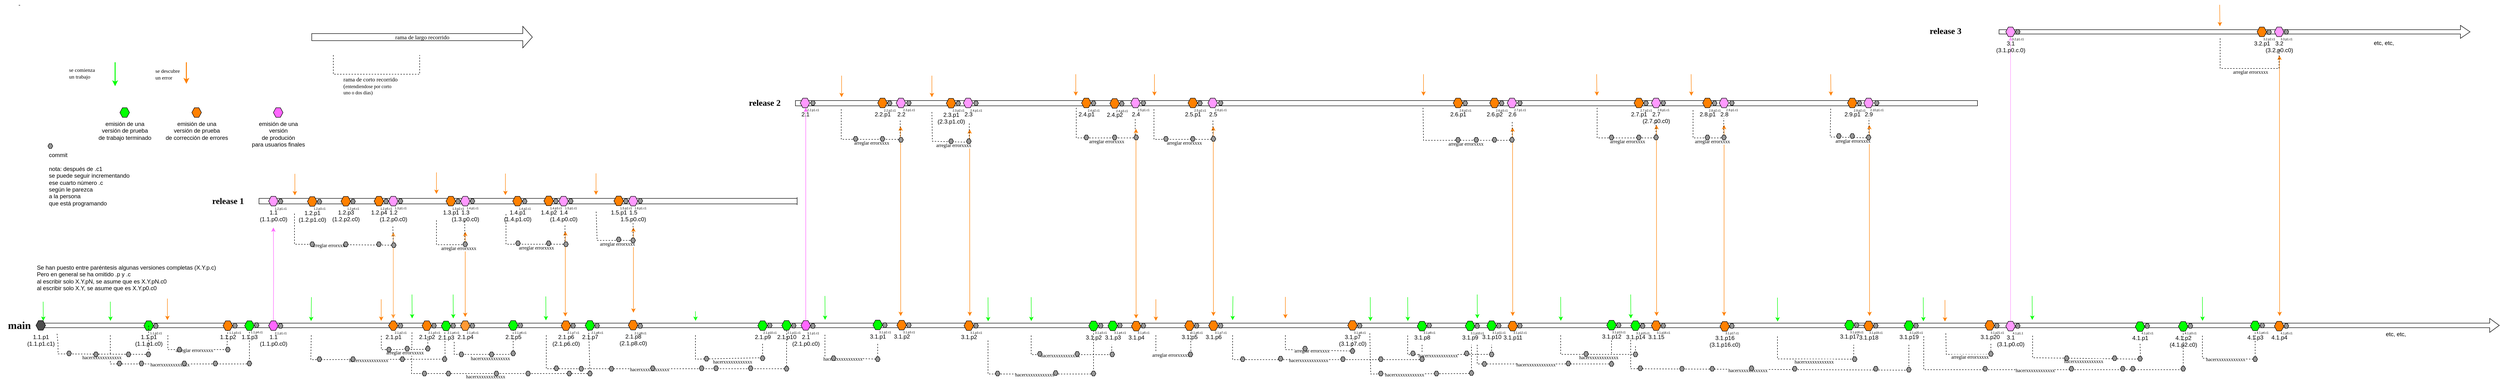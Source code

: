 <mxfile version="23.0.2" type="device">
  <diagram id="kgpKYQtTHZ0yAKxKKP6v" name="Page-1">
    <mxGraphModel dx="593" dy="390" grid="0" gridSize="10" guides="1" tooltips="1" connect="1" arrows="1" fold="1" page="1" pageScale="1" pageWidth="1169" pageHeight="827" math="0" shadow="0">
      <root>
        <mxCell id="0" />
        <mxCell id="1" parent="0" />
        <mxCell id="Keovx6AUSpHvrn1oEmUN-50" value="" style="endArrow=none;dashed=1;html=1;rounded=0;fontFamily=Verdana;fontSize=16;" parent="1" target="Keovx6AUSpHvrn1oEmUN-20" edge="1">
          <mxGeometry width="50" height="50" relative="1" as="geometry">
            <mxPoint x="260" y="700" as="sourcePoint" />
            <mxPoint x="480" y="690" as="targetPoint" />
            <Array as="points">
              <mxPoint x="260" y="760" />
              <mxPoint x="550" y="760" />
            </Array>
          </mxGeometry>
        </mxCell>
        <mxCell id="Keovx6AUSpHvrn1oEmUN-51" value="hacerxxxxxxxxxxxx" style="edgeLabel;html=1;align=center;verticalAlign=middle;resizable=0;points=[];fontSize=10;fontFamily=Verdana;" parent="Keovx6AUSpHvrn1oEmUN-50" vertex="1" connectable="0">
          <mxGeometry x="-0.126" y="-1" relative="1" as="geometry">
            <mxPoint as="offset" />
          </mxGeometry>
        </mxCell>
        <mxCell id="Keovx6AUSpHvrn1oEmUN-31" value="" style="html=1;shadow=0;dashed=0;align=center;verticalAlign=middle;shape=mxgraph.arrows2.arrow;dy=0.28;dx=0;notch=0;fillColor=#FFFFFF;" parent="1" vertex="1">
          <mxGeometry x="570" y="412" width="1122" height="16" as="geometry" />
        </mxCell>
        <mxCell id="Keovx6AUSpHvrn1oEmUN-24" value="" style="html=1;shadow=0;dashed=0;align=center;verticalAlign=middle;shape=mxgraph.arrows2.arrow;dy=0.67;dx=20;notch=0;fillColor=#FFFFFF;" parent="1" vertex="1">
          <mxGeometry x="110" y="665" width="5131" height="29" as="geometry" />
        </mxCell>
        <mxCell id="Keovx6AUSpHvrn1oEmUN-7" value="emisión de una&lt;br&gt;versión de prueba&lt;br&gt;de trabajo terminado" style="verticalLabelPosition=bottom;verticalAlign=top;html=1;shape=hexagon;perimeter=hexagonPerimeter2;arcSize=6;size=0.27;fillColor=#00FF00;" parent="1" vertex="1">
          <mxGeometry x="280" y="225" width="20" height="20" as="geometry" />
        </mxCell>
        <mxCell id="Keovx6AUSpHvrn1oEmUN-9" value="emisión de una &lt;br&gt;versión de prueba&lt;br&gt;de corrección de errores" style="verticalLabelPosition=bottom;verticalAlign=top;html=1;shape=hexagon;perimeter=hexagonPerimeter2;arcSize=6;size=0.27;fillColor=#FF8000;" parent="1" vertex="1">
          <mxGeometry x="430" y="225" width="20" height="20" as="geometry" />
        </mxCell>
        <mxCell id="Keovx6AUSpHvrn1oEmUN-11" value="1.1.p1&lt;br&gt;(1.1.p1.c1)" style="verticalLabelPosition=bottom;verticalAlign=top;html=1;shape=hexagon;perimeter=hexagonPerimeter2;arcSize=6;size=0.27;fillColor=#4D4D4D;" parent="1" vertex="1">
          <mxGeometry x="105" y="669.5" width="20" height="20" as="geometry" />
        </mxCell>
        <mxCell id="Keovx6AUSpHvrn1oEmUN-18" value="1.1.p1&lt;br&gt;(1.1.p1.c0)" style="verticalLabelPosition=bottom;verticalAlign=top;html=1;shape=hexagon;perimeter=hexagonPerimeter2;arcSize=6;size=0.27;fillColor=#00FF00;" parent="1" vertex="1">
          <mxGeometry x="330" y="670" width="20" height="20" as="geometry" />
        </mxCell>
        <mxCell id="Keovx6AUSpHvrn1oEmUN-20" value="1.1.p3" style="verticalLabelPosition=bottom;verticalAlign=top;html=1;shape=hexagon;perimeter=hexagonPerimeter2;arcSize=6;size=0.27;fillColor=#00FF00;" parent="1" vertex="1">
          <mxGeometry x="540" y="670" width="20" height="20" as="geometry" />
        </mxCell>
        <mxCell id="Keovx6AUSpHvrn1oEmUN-21" value="1.1.p2" style="verticalLabelPosition=bottom;verticalAlign=top;html=1;shape=hexagon;perimeter=hexagonPerimeter2;arcSize=6;size=0.27;fillColor=#FF8000;" parent="1" vertex="1">
          <mxGeometry x="495" y="670" width="20" height="20" as="geometry" />
        </mxCell>
        <mxCell id="Keovx6AUSpHvrn1oEmUN-23" value="emisión de una&lt;br&gt;versión&lt;br&gt;de produción&lt;br&gt;para usuarios finales" style="verticalLabelPosition=bottom;verticalAlign=top;html=1;shape=hexagon;perimeter=hexagonPerimeter2;arcSize=6;size=0.27;fillColor=#FF66FF;" parent="1" vertex="1">
          <mxGeometry x="600" y="225" width="20" height="20" as="geometry" />
        </mxCell>
        <mxCell id="Keovx6AUSpHvrn1oEmUN-25" value="main" style="text;html=1;resizable=0;autosize=1;align=center;verticalAlign=middle;points=[];fillColor=none;strokeColor=none;rounded=0;fontFamily=Verdana;fontSize=22;fontStyle=1" parent="1" vertex="1">
          <mxGeometry x="30" y="665" width="80" height="30" as="geometry" />
        </mxCell>
        <mxCell id="Keovx6AUSpHvrn1oEmUN-26" value="release 1" style="text;html=1;resizable=0;autosize=1;align=center;verticalAlign=middle;points=[];fillColor=none;strokeColor=none;rounded=0;fontFamily=Verdana;fontSize=18;fontStyle=1" parent="1" vertex="1">
          <mxGeometry x="450" y="405" width="110" height="30" as="geometry" />
        </mxCell>
        <mxCell id="Keovx6AUSpHvrn1oEmUN-28" value="1.1&lt;br&gt;(1.1.p0.c0)" style="verticalLabelPosition=bottom;verticalAlign=top;html=1;shape=hexagon;perimeter=hexagonPerimeter2;arcSize=6;size=0.27;fillColor=#FF99FF;" parent="1" vertex="1">
          <mxGeometry x="590" y="410" width="20" height="20" as="geometry" />
        </mxCell>
        <mxCell id="Keovx6AUSpHvrn1oEmUN-61" style="edgeStyle=orthogonalEdgeStyle;rounded=0;orthogonalLoop=1;jettySize=auto;html=1;entryX=0.5;entryY=0;entryDx=0;entryDy=0;fontFamily=Verdana;fontSize=10;startArrow=classic;startFill=1;endArrow=none;endFill=0;strokeColor=#FF66FF;" parent="1" target="Keovx6AUSpHvrn1oEmUN-40" edge="1">
          <mxGeometry relative="1" as="geometry">
            <mxPoint x="600" y="475" as="sourcePoint" />
          </mxGeometry>
        </mxCell>
        <mxCell id="Keovx6AUSpHvrn1oEmUN-34" value="2.1.p1" style="verticalLabelPosition=bottom;verticalAlign=top;html=1;shape=hexagon;perimeter=hexagonPerimeter2;arcSize=6;size=0.331;fillColor=#FF8000;" parent="1" vertex="1">
          <mxGeometry x="840" y="670" width="20" height="20" as="geometry" />
        </mxCell>
        <mxCell id="Keovx6AUSpHvrn1oEmUN-60" style="edgeStyle=orthogonalEdgeStyle;rounded=0;orthogonalLoop=1;jettySize=auto;html=1;fontFamily=Verdana;fontSize=10;startArrow=classic;startFill=1;endArrow=classic;endFill=1;strokeColor=#FF9933;fillColor=#FF66FF;" parent="1" edge="1">
          <mxGeometry relative="1" as="geometry">
            <mxPoint x="850" y="665" as="targetPoint" />
            <mxPoint x="850" y="485" as="sourcePoint" />
          </mxGeometry>
        </mxCell>
        <mxCell id="Keovx6AUSpHvrn1oEmUN-39" value="1.2&lt;br&gt;(1.2.p0.c0)" style="verticalLabelPosition=bottom;verticalAlign=top;html=1;shape=hexagon;perimeter=hexagonPerimeter2;arcSize=6;size=0.27;fillColor=#FF99FF;" parent="1" vertex="1">
          <mxGeometry x="840" y="410" width="20" height="20" as="geometry" />
        </mxCell>
        <mxCell id="Keovx6AUSpHvrn1oEmUN-40" value="1.1&lt;br&gt;(1.1.p0.c0)" style="verticalLabelPosition=bottom;verticalAlign=top;html=1;shape=hexagon;perimeter=hexagonPerimeter2;arcSize=6;size=0.27;fillColor=#FF66FF;" parent="1" vertex="1">
          <mxGeometry x="590" y="670" width="20" height="20" as="geometry" />
        </mxCell>
        <mxCell id="Keovx6AUSpHvrn1oEmUN-45" value="" style="endArrow=none;dashed=1;html=1;rounded=0;fontFamily=Verdana;fontSize=16;entryX=0.5;entryY=1;entryDx=0;entryDy=0;" parent="1" edge="1">
          <mxGeometry width="50" height="50" relative="1" as="geometry">
            <mxPoint x="644" y="446" as="sourcePoint" />
            <mxPoint x="849" y="470" as="targetPoint" />
            <Array as="points">
              <mxPoint x="644" y="510" />
              <mxPoint x="850" y="512" />
            </Array>
          </mxGeometry>
        </mxCell>
        <mxCell id="Keovx6AUSpHvrn1oEmUN-46" value="arreglar errorxxxx" style="edgeLabel;html=1;align=center;verticalAlign=middle;resizable=0;points=[];fontSize=10;fontFamily=Verdana;" parent="Keovx6AUSpHvrn1oEmUN-45" vertex="1" connectable="0">
          <mxGeometry x="-0.126" y="-1" relative="1" as="geometry">
            <mxPoint as="offset" />
          </mxGeometry>
        </mxCell>
        <mxCell id="Keovx6AUSpHvrn1oEmUN-47" value="" style="endArrow=none;dashed=1;html=1;rounded=0;fontFamily=Verdana;fontSize=16;" parent="1" edge="1">
          <mxGeometry width="50" height="50" relative="1" as="geometry">
            <mxPoint x="149" y="697" as="sourcePoint" />
            <mxPoint x="340" y="680" as="targetPoint" />
            <Array as="points">
              <mxPoint x="151" y="719" />
              <mxPoint x="151" y="739" />
              <mxPoint x="340" y="740" />
            </Array>
          </mxGeometry>
        </mxCell>
        <mxCell id="Keovx6AUSpHvrn1oEmUN-48" value="hacerxxxxxxxxxxxx" style="edgeLabel;html=1;align=center;verticalAlign=middle;resizable=0;points=[];fontSize=10;fontFamily=Verdana;" parent="Keovx6AUSpHvrn1oEmUN-47" vertex="1" connectable="0">
          <mxGeometry x="-0.126" y="-1" relative="1" as="geometry">
            <mxPoint x="6" y="5" as="offset" />
          </mxGeometry>
        </mxCell>
        <mxCell id="Keovx6AUSpHvrn1oEmUN-52" value="rama de largo recorrido" style="html=1;shadow=0;dashed=0;align=center;verticalAlign=middle;shape=mxgraph.arrows2.arrow;dy=0.67;dx=20;notch=0;fillColor=#FFFFFF;fontFamily=Verdana;" parent="1" vertex="1">
          <mxGeometry x="680" y="55" width="460" height="45" as="geometry" />
        </mxCell>
        <mxCell id="Keovx6AUSpHvrn1oEmUN-53" value="" style="endArrow=none;dashed=1;html=1;rounded=0;fontFamily=Verdana;fontSize=16;" parent="1" edge="1">
          <mxGeometry width="50" height="50" relative="1" as="geometry">
            <mxPoint x="725" y="115" as="sourcePoint" />
            <mxPoint x="905" y="115" as="targetPoint" />
            <Array as="points">
              <mxPoint x="725" y="155" />
              <mxPoint x="905" y="155" />
            </Array>
          </mxGeometry>
        </mxCell>
        <mxCell id="Keovx6AUSpHvrn1oEmUN-54" value="rama de corto recorrido&lt;br&gt;(&lt;font style=&quot;font-size: 10px;&quot;&gt;entendiendose por corto&lt;br&gt;&lt;/font&gt;&lt;div style=&quot;font-size: 10px;&quot;&gt;&lt;font style=&quot;font-size: 10px;&quot;&gt;uno o dos días&lt;/font&gt;&lt;span style=&quot;font-size: 11px;&quot;&gt;)&lt;/span&gt;&lt;/div&gt;" style="edgeLabel;html=1;align=left;verticalAlign=middle;resizable=0;points=[];fontSize=12;fontFamily=Verdana;" parent="Keovx6AUSpHvrn1oEmUN-53" vertex="1" connectable="0">
          <mxGeometry x="-0.126" y="-1" relative="1" as="geometry">
            <mxPoint x="-55" y="23" as="offset" />
          </mxGeometry>
        </mxCell>
        <mxCell id="Keovx6AUSpHvrn1oEmUN-63" value="2.1.p2" style="verticalLabelPosition=bottom;verticalAlign=top;html=1;shape=hexagon;perimeter=hexagonPerimeter2;arcSize=6;size=0.27;fillColor=#FF8000;" parent="1" vertex="1">
          <mxGeometry x="910" y="670" width="20" height="20" as="geometry" />
        </mxCell>
        <mxCell id="Keovx6AUSpHvrn1oEmUN-65" value="" style="endArrow=none;dashed=1;html=1;rounded=0;fontFamily=Verdana;fontSize=16;entryX=0.375;entryY=1;entryDx=0;entryDy=0;" parent="1" target="44cg_ZbRsS5MFosydUlh-187" edge="1">
          <mxGeometry width="50" height="50" relative="1" as="geometry">
            <mxPoint x="679" y="700" as="sourcePoint" />
            <mxPoint x="910" y="680" as="targetPoint" />
            <Array as="points">
              <mxPoint x="678" y="751" />
              <mxPoint x="958" y="750" />
            </Array>
          </mxGeometry>
        </mxCell>
        <mxCell id="Keovx6AUSpHvrn1oEmUN-66" value="hacerxxxxxxxxxxxx" style="edgeLabel;html=1;align=center;verticalAlign=middle;resizable=0;points=[];fontSize=10;fontFamily=Verdana;" parent="Keovx6AUSpHvrn1oEmUN-65" vertex="1" connectable="0">
          <mxGeometry x="-0.126" y="-1" relative="1" as="geometry">
            <mxPoint as="offset" />
          </mxGeometry>
        </mxCell>
        <mxCell id="Keovx6AUSpHvrn1oEmUN-67" value="2.1.p5" style="verticalLabelPosition=bottom;verticalAlign=top;html=1;shape=hexagon;perimeter=hexagonPerimeter2;arcSize=6;size=0.27;fillColor=#00FF00;" parent="1" vertex="1">
          <mxGeometry x="1090" y="669.5" width="20" height="20" as="geometry" />
        </mxCell>
        <mxCell id="Keovx6AUSpHvrn1oEmUN-69" value="2.1.p6&lt;br&gt;(2.1.p6.c0)" style="verticalLabelPosition=bottom;verticalAlign=top;html=1;shape=hexagon;perimeter=hexagonPerimeter2;arcSize=6;size=0.27;fillColor=#FF8000;" parent="1" vertex="1">
          <mxGeometry x="1200" y="670" width="20" height="20" as="geometry" />
        </mxCell>
        <mxCell id="Keovx6AUSpHvrn1oEmUN-70" value="" style="endArrow=none;dashed=1;html=1;rounded=0;fontFamily=Verdana;fontSize=16;entryX=0.375;entryY=1;entryDx=0;entryDy=0;" parent="1" target="Keovx6AUSpHvrn1oEmUN-75" edge="1">
          <mxGeometry width="50" height="50" relative="1" as="geometry">
            <mxPoint x="889" y="694" as="sourcePoint" />
            <mxPoint x="1210" y="680" as="targetPoint" />
            <Array as="points">
              <mxPoint x="888" y="780" />
              <mxPoint x="1260" y="780" />
            </Array>
          </mxGeometry>
        </mxCell>
        <mxCell id="Keovx6AUSpHvrn1oEmUN-71" value="hacerxxxxxxxxxxxx" style="edgeLabel;html=1;align=center;verticalAlign=middle;resizable=0;points=[];fontSize=10;fontFamily=Verdana;" parent="Keovx6AUSpHvrn1oEmUN-70" vertex="1" connectable="0">
          <mxGeometry x="-0.126" y="-1" relative="1" as="geometry">
            <mxPoint y="5" as="offset" />
          </mxGeometry>
        </mxCell>
        <mxCell id="Keovx6AUSpHvrn1oEmUN-75" value="2.1.p7" style="verticalLabelPosition=bottom;verticalAlign=top;html=1;shape=hexagon;perimeter=hexagonPerimeter2;arcSize=6;size=0.27;fillColor=#00FF00;" parent="1" vertex="1">
          <mxGeometry x="1250" y="669.5" width="20" height="20" as="geometry" />
        </mxCell>
        <mxCell id="Keovx6AUSpHvrn1oEmUN-76" value="" style="endArrow=none;dashed=1;html=1;rounded=0;fontFamily=Verdana;fontSize=16;entryX=0.5;entryY=1;entryDx=0;entryDy=0;" parent="1" target="Keovx6AUSpHvrn1oEmUN-67" edge="1">
          <mxGeometry width="50" height="50" relative="1" as="geometry">
            <mxPoint x="977" y="714" as="sourcePoint" />
            <mxPoint x="1319" y="689.5" as="targetPoint" />
            <Array as="points">
              <mxPoint x="977" y="740" />
              <mxPoint x="1100" y="740" />
            </Array>
          </mxGeometry>
        </mxCell>
        <mxCell id="Keovx6AUSpHvrn1oEmUN-77" value="hacerxxxxxxxxxxxx" style="edgeLabel;html=1;align=center;verticalAlign=middle;resizable=0;points=[];fontSize=10;fontFamily=Verdana;" parent="Keovx6AUSpHvrn1oEmUN-76" vertex="1" connectable="0">
          <mxGeometry x="-0.126" y="-1" relative="1" as="geometry">
            <mxPoint x="14" y="7" as="offset" />
          </mxGeometry>
        </mxCell>
        <mxCell id="Keovx6AUSpHvrn1oEmUN-82" value="commit&lt;br&gt;&lt;br&gt;nota: después de .c1 &lt;br&gt;se puede seguir incrementando&lt;br&gt;ese cuarto número .c&lt;br&gt;según le parezca&lt;br&gt;a la persona&lt;br&gt;que está programando" style="verticalLabelPosition=bottom;verticalAlign=top;html=1;shape=hexagon;perimeter=hexagonPerimeter2;arcSize=6;size=0.27;fillColor=#999999;align=left;" parent="1" vertex="1">
          <mxGeometry x="130" y="300" width="10" height="10" as="geometry" />
        </mxCell>
        <mxCell id="Keovx6AUSpHvrn1oEmUN-83" value="" style="verticalLabelPosition=bottom;verticalAlign=top;html=1;shape=hexagon;perimeter=hexagonPerimeter2;arcSize=6;size=0.27;fillColor=#999999;fontSize=6;" parent="1" vertex="1">
          <mxGeometry x="169" y="733" width="10" height="10" as="geometry" />
        </mxCell>
        <mxCell id="Keovx6AUSpHvrn1oEmUN-95" value="2.1.p1.c1" style="verticalLabelPosition=bottom;verticalAlign=top;html=1;shape=hexagon;perimeter=hexagonPerimeter2;arcSize=6;size=0.27;fillColor=#999999;fontSize=6;" parent="1" vertex="1">
          <mxGeometry x="610" y="675.5" width="10" height="10" as="geometry" />
        </mxCell>
        <mxCell id="Keovx6AUSpHvrn1oEmUN-104" value="2.1.p2.c1" style="verticalLabelPosition=bottom;verticalAlign=top;html=1;shape=hexagon;perimeter=hexagonPerimeter2;arcSize=6;size=0.27;fillColor=#999999;fontSize=6;" parent="1" vertex="1">
          <mxGeometry x="860" y="675" width="10" height="10" as="geometry" />
        </mxCell>
        <mxCell id="Keovx6AUSpHvrn1oEmUN-105" value="" style="endArrow=classic;html=1;rounded=0;fontFamily=Verdana;fontSize=11;strokeColor=#00FF00;" parent="1" edge="1">
          <mxGeometry x="0.423" y="30" width="50" height="50" relative="1" as="geometry">
            <mxPoint x="679.35" y="620.5" as="sourcePoint" />
            <mxPoint x="678.66" y="670.5" as="targetPoint" />
            <mxPoint as="offset" />
          </mxGeometry>
        </mxCell>
        <mxCell id="Keovx6AUSpHvrn1oEmUN-106" value="" style="endArrow=none;dashed=1;html=1;rounded=0;fontFamily=Verdana;fontSize=16;entryX=0.5;entryY=1;entryDx=0;entryDy=0;" parent="1" target="Keovx6AUSpHvrn1oEmUN-21" edge="1">
          <mxGeometry width="50" height="50" relative="1" as="geometry">
            <mxPoint x="380" y="700" as="sourcePoint" />
            <mxPoint x="530" y="700" as="targetPoint" />
            <Array as="points">
              <mxPoint x="380" y="730" />
              <mxPoint x="503" y="730" />
            </Array>
          </mxGeometry>
        </mxCell>
        <mxCell id="Keovx6AUSpHvrn1oEmUN-107" value="arreglar errorxxxxx" style="edgeLabel;html=1;align=center;verticalAlign=middle;resizable=0;points=[];fontSize=10;fontFamily=Verdana;" parent="Keovx6AUSpHvrn1oEmUN-106" vertex="1" connectable="0">
          <mxGeometry x="-0.126" y="-1" relative="1" as="geometry">
            <mxPoint as="offset" />
          </mxGeometry>
        </mxCell>
        <mxCell id="Keovx6AUSpHvrn1oEmUN-125" value="" style="endArrow=none;dashed=1;html=1;rounded=0;fontFamily=Verdana;fontSize=16;" parent="1" edge="1">
          <mxGeometry width="50" height="50" relative="1" as="geometry">
            <mxPoint x="825" y="701" as="sourcePoint" />
            <mxPoint x="922" y="700.5" as="targetPoint" />
            <Array as="points">
              <mxPoint x="825" y="730" />
              <mxPoint x="922" y="729.5" />
            </Array>
          </mxGeometry>
        </mxCell>
        <mxCell id="Keovx6AUSpHvrn1oEmUN-126" value="arreglar errorxxxxx" style="edgeLabel;html=1;align=center;verticalAlign=middle;resizable=0;points=[];fontSize=10;fontFamily=Verdana;" parent="Keovx6AUSpHvrn1oEmUN-125" vertex="1" connectable="0">
          <mxGeometry x="-0.126" y="-1" relative="1" as="geometry">
            <mxPoint x="10" y="5" as="offset" />
          </mxGeometry>
        </mxCell>
        <mxCell id="Keovx6AUSpHvrn1oEmUN-127" value="2.1.p8&lt;br&gt;(2.1.p8.c0)" style="verticalLabelPosition=bottom;verticalAlign=top;html=1;shape=hexagon;perimeter=hexagonPerimeter2;arcSize=6;size=0.27;fillColor=#FF8000;" parent="1" vertex="1">
          <mxGeometry x="1340" y="669" width="20" height="20" as="geometry" />
        </mxCell>
        <mxCell id="Keovx6AUSpHvrn1oEmUN-128" value="" style="endArrow=classic;html=1;rounded=0;fontFamily=Verdana;fontSize=11;strokeColor=#FF8000;" parent="1" edge="1">
          <mxGeometry width="50" height="50" relative="1" as="geometry">
            <mxPoint x="379.06" y="623.5" as="sourcePoint" />
            <mxPoint x="379.06" y="668.5" as="targetPoint" />
          </mxGeometry>
        </mxCell>
        <mxCell id="Keovx6AUSpHvrn1oEmUN-129" value="" style="endArrow=classic;html=1;rounded=0;fontFamily=Verdana;fontSize=11;strokeColor=#FF8000;" parent="1" edge="1">
          <mxGeometry x="-0.333" y="-35" width="50" height="50" relative="1" as="geometry">
            <mxPoint x="644.8" y="363" as="sourcePoint" />
            <mxPoint x="644.8" y="408" as="targetPoint" />
            <mxPoint as="offset" />
          </mxGeometry>
        </mxCell>
        <mxCell id="Keovx6AUSpHvrn1oEmUN-131" value="" style="endArrow=classic;html=1;rounded=0;fontFamily=Verdana;fontSize=11;strokeColor=#00FF00;" parent="1" edge="1">
          <mxGeometry width="50" height="50" relative="1" as="geometry">
            <mxPoint x="260.0" y="630" as="sourcePoint" />
            <mxPoint x="260.31" y="670" as="targetPoint" />
          </mxGeometry>
        </mxCell>
        <mxCell id="Keovx6AUSpHvrn1oEmUN-132" value="" style="endArrow=classic;html=1;rounded=0;fontFamily=Verdana;fontSize=11;strokeColor=#00FF00;" parent="1" edge="1">
          <mxGeometry width="50" height="50" relative="1" as="geometry">
            <mxPoint x="120.0" y="630" as="sourcePoint" />
            <mxPoint x="120.31" y="670" as="targetPoint" />
          </mxGeometry>
        </mxCell>
        <mxCell id="Keovx6AUSpHvrn1oEmUN-133" value="" style="endArrow=classic;html=1;rounded=0;fontFamily=Verdana;fontSize=11;strokeColor=#00FF00;" parent="1" edge="1">
          <mxGeometry x="0.402" y="7" width="50" height="50" relative="1" as="geometry">
            <mxPoint x="889" y="615" as="sourcePoint" />
            <mxPoint x="889.31" y="665" as="targetPoint" />
            <mxPoint as="offset" />
          </mxGeometry>
        </mxCell>
        <mxCell id="Keovx6AUSpHvrn1oEmUN-134" value="" style="endArrow=classic;html=1;rounded=0;fontFamily=Verdana;fontSize=11;strokeColor=#00FF00;" parent="1" edge="1">
          <mxGeometry x="0.261" y="5" width="50" height="50" relative="1" as="geometry">
            <mxPoint x="974.8" y="615" as="sourcePoint" />
            <mxPoint x="975.11" y="665" as="targetPoint" />
            <mxPoint as="offset" />
          </mxGeometry>
        </mxCell>
        <mxCell id="Keovx6AUSpHvrn1oEmUN-135" value="" style="endArrow=classic;html=1;rounded=0;fontFamily=Verdana;fontSize=11;strokeColor=#FF8000;strokeWidth=2;" parent="1" edge="1">
          <mxGeometry width="50" height="50" relative="1" as="geometry">
            <mxPoint x="418.57" y="130" as="sourcePoint" />
            <mxPoint x="418.57" y="175" as="targetPoint" />
          </mxGeometry>
        </mxCell>
        <mxCell id="Keovx6AUSpHvrn1oEmUN-136" value="" style="endArrow=classic;html=1;rounded=0;fontFamily=Verdana;fontSize=11;strokeColor=#00FF00;strokeWidth=2;" parent="1" edge="1">
          <mxGeometry width="50" height="50" relative="1" as="geometry">
            <mxPoint x="270.0" y="130" as="sourcePoint" />
            <mxPoint x="270" y="180" as="targetPoint" />
          </mxGeometry>
        </mxCell>
        <mxCell id="Keovx6AUSpHvrn1oEmUN-137" value="se descubre&lt;br&gt;&lt;div style=&quot;text-align: left&quot;&gt;&lt;span&gt;un error&lt;/span&gt;&lt;/div&gt;" style="text;html=1;resizable=0;autosize=1;align=center;verticalAlign=middle;points=[];fillColor=none;strokeColor=none;rounded=0;fontFamily=Verdana;fontSize=11;" parent="1" vertex="1">
          <mxGeometry x="339.26" y="140" width="80" height="30" as="geometry" />
        </mxCell>
        <mxCell id="Keovx6AUSpHvrn1oEmUN-138" value="se comienza&lt;br&gt;un trabajo" style="text;html=1;resizable=0;autosize=1;align=left;verticalAlign=middle;points=[];fillColor=none;strokeColor=none;rounded=0;fontFamily=Verdana;fontSize=11;" parent="1" vertex="1">
          <mxGeometry x="172" y="134" width="86" height="38" as="geometry" />
        </mxCell>
        <mxCell id="Keovx6AUSpHvrn1oEmUN-139" value="1.5&lt;br&gt;1.5.p0.c0)" style="verticalLabelPosition=bottom;verticalAlign=top;html=1;shape=hexagon;perimeter=hexagonPerimeter2;arcSize=6;size=0.27;fillColor=#FF99FF;" parent="1" vertex="1">
          <mxGeometry x="1340" y="410" width="20" height="20" as="geometry" />
        </mxCell>
        <mxCell id="Keovx6AUSpHvrn1oEmUN-144" style="edgeStyle=orthogonalEdgeStyle;rounded=0;orthogonalLoop=1;jettySize=auto;html=1;fontFamily=Verdana;fontSize=18;startArrow=classic;startFill=1;endArrow=classic;endFill=1;strokeColor=#FF8000;fillColor=#FF66FF;" parent="1" edge="1">
          <mxGeometry relative="1" as="geometry">
            <mxPoint x="1000" y="662" as="targetPoint" />
            <mxPoint x="1000" y="484" as="sourcePoint" />
          </mxGeometry>
        </mxCell>
        <mxCell id="Keovx6AUSpHvrn1oEmUN-143" value="1.3&lt;br&gt;(1.3.p0.c0)" style="verticalLabelPosition=bottom;verticalAlign=top;html=1;shape=hexagon;perimeter=hexagonPerimeter2;arcSize=6;size=0.27;fillColor=#FF99FF;" parent="1" vertex="1">
          <mxGeometry x="990" y="410" width="20" height="20" as="geometry" />
        </mxCell>
        <mxCell id="Keovx6AUSpHvrn1oEmUN-145" value="1.4&lt;br&gt;(1.4.p0.c0)" style="verticalLabelPosition=bottom;verticalAlign=top;html=1;shape=hexagon;perimeter=hexagonPerimeter2;arcSize=6;size=0.27;fillColor=#FF99FF;" parent="1" vertex="1">
          <mxGeometry x="1195" y="410" width="20" height="20" as="geometry" />
        </mxCell>
        <mxCell id="Keovx6AUSpHvrn1oEmUN-147" value="" style="endArrow=none;dashed=1;html=1;rounded=0;fontFamily=Verdana;fontSize=16;entryX=0.5;entryY=1;entryDx=0;entryDy=0;" parent="1" target="Keovx6AUSpHvrn1oEmUN-155" edge="1">
          <mxGeometry width="50" height="50" relative="1" as="geometry">
            <mxPoint x="1169" y="700" as="sourcePoint" />
            <mxPoint x="1840" y="720" as="targetPoint" />
            <Array as="points">
              <mxPoint x="1169" y="770" />
              <mxPoint x="1670" y="770" />
            </Array>
          </mxGeometry>
        </mxCell>
        <mxCell id="Keovx6AUSpHvrn1oEmUN-148" value="hacerxxxxxxxxxxxx" style="edgeLabel;html=1;align=center;verticalAlign=middle;resizable=0;points=[];fontSize=10;fontFamily=Verdana;" parent="Keovx6AUSpHvrn1oEmUN-147" vertex="1" connectable="0">
          <mxGeometry x="-0.126" y="-1" relative="1" as="geometry">
            <mxPoint as="offset" />
          </mxGeometry>
        </mxCell>
        <mxCell id="Keovx6AUSpHvrn1oEmUN-149" value="" style="endArrow=classic;html=1;rounded=0;fontFamily=Verdana;fontSize=11;strokeColor=#00FF00;" parent="1" edge="1">
          <mxGeometry width="50" height="50" relative="1" as="geometry">
            <mxPoint x="1168" y="619" as="sourcePoint" />
            <mxPoint x="1168.31" y="669" as="targetPoint" />
          </mxGeometry>
        </mxCell>
        <mxCell id="Keovx6AUSpHvrn1oEmUN-150" value="1.5.p1" style="verticalLabelPosition=bottom;verticalAlign=top;html=1;shape=hexagon;perimeter=hexagonPerimeter2;arcSize=6;size=0.27;fillColor=#FF8000;" parent="1" vertex="1">
          <mxGeometry x="1310" y="409.5" width="20" height="20" as="geometry" />
        </mxCell>
        <mxCell id="Keovx6AUSpHvrn1oEmUN-154" value="2.1.p9" style="verticalLabelPosition=bottom;verticalAlign=top;html=1;shape=hexagon;perimeter=hexagonPerimeter2;arcSize=6;size=0.27;fillColor=#00FF00;" parent="1" vertex="1">
          <mxGeometry x="1610" y="670" width="20" height="20" as="geometry" />
        </mxCell>
        <mxCell id="Keovx6AUSpHvrn1oEmUN-155" value="2.1.p10" style="verticalLabelPosition=bottom;verticalAlign=top;html=1;shape=hexagon;perimeter=hexagonPerimeter2;arcSize=6;size=0.27;fillColor=#00FF00;" parent="1" vertex="1">
          <mxGeometry x="1660" y="669.5" width="20" height="20" as="geometry" />
        </mxCell>
        <mxCell id="Keovx6AUSpHvrn1oEmUN-156" value="2.1&lt;br&gt;(2.1.p0.c0)" style="verticalLabelPosition=bottom;verticalAlign=top;html=1;shape=hexagon;perimeter=hexagonPerimeter2;arcSize=6;size=0.27;fillColor=#FF66FF;" parent="1" vertex="1">
          <mxGeometry x="1700" y="669.5" width="20" height="20" as="geometry" />
        </mxCell>
        <mxCell id="Keovx6AUSpHvrn1oEmUN-159" value="" style="endArrow=none;dashed=1;html=1;rounded=0;fontFamily=Verdana;fontSize=16;" parent="1" edge="1">
          <mxGeometry width="50" height="50" relative="1" as="geometry">
            <mxPoint x="1480" y="700" as="sourcePoint" />
            <mxPoint x="1620" y="717" as="targetPoint" />
            <Array as="points">
              <mxPoint x="1480" y="750" />
              <mxPoint x="1620" y="747" />
            </Array>
          </mxGeometry>
        </mxCell>
        <mxCell id="Keovx6AUSpHvrn1oEmUN-160" value="hacerxxxxxxxxxxxx" style="edgeLabel;html=1;align=center;verticalAlign=middle;resizable=0;points=[];fontSize=10;fontFamily=Verdana;" parent="Keovx6AUSpHvrn1oEmUN-159" vertex="1" connectable="0">
          <mxGeometry x="-0.126" y="-1" relative="1" as="geometry">
            <mxPoint x="31" y="5" as="offset" />
          </mxGeometry>
        </mxCell>
        <mxCell id="Keovx6AUSpHvrn1oEmUN-161" value="" style="endArrow=classic;html=1;rounded=0;fontFamily=Verdana;fontSize=11;strokeColor=#00FF00;" parent="1" edge="1">
          <mxGeometry width="50" height="50" relative="1" as="geometry">
            <mxPoint x="1480" y="650" as="sourcePoint" />
            <mxPoint x="1480.31" y="670" as="targetPoint" />
          </mxGeometry>
        </mxCell>
        <mxCell id="Keovx6AUSpHvrn1oEmUN-164" value="" style="html=1;shadow=0;dashed=0;align=center;verticalAlign=middle;shape=mxgraph.arrows2.arrow;dy=0;dx=0;notch=0;fillColor=#FFFFFF;" parent="1" vertex="1">
          <mxGeometry x="1688.5" y="210" width="2464.5" height="11" as="geometry" />
        </mxCell>
        <mxCell id="Keovx6AUSpHvrn1oEmUN-165" value="release 2" style="text;html=1;resizable=0;autosize=1;align=center;verticalAlign=middle;points=[];fillColor=none;strokeColor=none;rounded=0;fontFamily=Verdana;fontSize=18;fontStyle=1" parent="1" vertex="1">
          <mxGeometry x="1568.5" y="200" width="110" height="30" as="geometry" />
        </mxCell>
        <mxCell id="Keovx6AUSpHvrn1oEmUN-167" style="edgeStyle=orthogonalEdgeStyle;rounded=0;orthogonalLoop=1;jettySize=auto;html=1;entryX=0.5;entryY=0;entryDx=0;entryDy=0;fontFamily=Verdana;fontSize=10;startArrow=classic;startFill=1;endArrow=none;endFill=0;strokeColor=#FF66FF;" parent="1" source="Keovx6AUSpHvrn1oEmUN-166" target="Keovx6AUSpHvrn1oEmUN-156" edge="1">
          <mxGeometry relative="1" as="geometry">
            <Array as="points">
              <mxPoint x="1710" y="334" />
              <mxPoint x="1710" y="334" />
            </Array>
          </mxGeometry>
        </mxCell>
        <mxCell id="Keovx6AUSpHvrn1oEmUN-166" value="2.1" style="verticalLabelPosition=bottom;verticalAlign=top;html=1;shape=hexagon;perimeter=hexagonPerimeter2;arcSize=6;size=0.27;fillColor=#FF99FF;" parent="1" vertex="1">
          <mxGeometry x="1698.5" y="205" width="20" height="20" as="geometry" />
        </mxCell>
        <mxCell id="44cg_ZbRsS5MFosydUlh-10" value="3.1.p2" style="verticalLabelPosition=bottom;verticalAlign=top;html=1;shape=hexagon;perimeter=hexagonPerimeter2;arcSize=6;size=0.27;fillColor=#FF8000;" parent="1" vertex="1">
          <mxGeometry x="2040" y="670" width="20" height="20" as="geometry" />
        </mxCell>
        <mxCell id="44cg_ZbRsS5MFosydUlh-15" value="3.1.p1" style="verticalLabelPosition=bottom;verticalAlign=top;html=1;shape=hexagon;perimeter=hexagonPerimeter2;arcSize=6;size=0.27;fillColor=#00FF00;" parent="1" vertex="1">
          <mxGeometry x="1850" y="668.5" width="20" height="20" as="geometry" />
        </mxCell>
        <mxCell id="44cg_ZbRsS5MFosydUlh-16" value="3.1.p2" style="verticalLabelPosition=bottom;verticalAlign=top;html=1;shape=hexagon;perimeter=hexagonPerimeter2;arcSize=6;size=0.27;fillColor=#FF8000;" parent="1" vertex="1">
          <mxGeometry x="1900" y="669" width="20" height="20" as="geometry" />
        </mxCell>
        <mxCell id="44cg_ZbRsS5MFosydUlh-17" value="" style="endArrow=none;dashed=1;html=1;rounded=0;fontFamily=Verdana;fontSize=16;" parent="1" edge="1">
          <mxGeometry width="50" height="50" relative="1" as="geometry">
            <mxPoint x="1750" y="699" as="sourcePoint" />
            <mxPoint x="1860" y="715" as="targetPoint" />
            <Array as="points">
              <mxPoint x="1750" y="746" />
              <mxPoint x="1860" y="750" />
            </Array>
          </mxGeometry>
        </mxCell>
        <mxCell id="44cg_ZbRsS5MFosydUlh-18" value="hacerxxxxxxxxxxxx" style="edgeLabel;html=1;align=center;verticalAlign=middle;resizable=0;points=[];fontSize=10;fontFamily=Verdana;" parent="44cg_ZbRsS5MFosydUlh-17" vertex="1" connectable="0">
          <mxGeometry x="-0.126" y="-1" relative="1" as="geometry">
            <mxPoint as="offset" />
          </mxGeometry>
        </mxCell>
        <mxCell id="44cg_ZbRsS5MFosydUlh-19" value="" style="endArrow=classic;html=1;rounded=0;fontFamily=Verdana;fontSize=11;strokeColor=#00FF00;" parent="1" edge="1">
          <mxGeometry width="50" height="50" relative="1" as="geometry">
            <mxPoint x="1750" y="618" as="sourcePoint" />
            <mxPoint x="1750.31" y="668" as="targetPoint" />
          </mxGeometry>
        </mxCell>
        <mxCell id="44cg_ZbRsS5MFosydUlh-20" value="2.2" style="verticalLabelPosition=bottom;verticalAlign=top;html=1;shape=hexagon;perimeter=hexagonPerimeter2;arcSize=6;size=0.27;fillColor=#FF99FF;" parent="1" vertex="1">
          <mxGeometry x="1898.5" y="205" width="20" height="20" as="geometry" />
        </mxCell>
        <mxCell id="44cg_ZbRsS5MFosydUlh-26" value="3.1.p2" style="verticalLabelPosition=bottom;verticalAlign=top;html=1;shape=hexagon;perimeter=hexagonPerimeter2;arcSize=6;size=0.27;fillColor=#00FF00;" parent="1" vertex="1">
          <mxGeometry x="2300" y="670.5" width="20" height="20" as="geometry" />
        </mxCell>
        <mxCell id="44cg_ZbRsS5MFosydUlh-27" value="3.1.p4" style="verticalLabelPosition=bottom;verticalAlign=top;html=1;shape=hexagon;perimeter=hexagonPerimeter2;arcSize=6;size=0.27;fillColor=#FF8000;" parent="1" vertex="1">
          <mxGeometry x="2389" y="671" width="20" height="20" as="geometry" />
        </mxCell>
        <mxCell id="44cg_ZbRsS5MFosydUlh-28" value="" style="endArrow=none;dashed=1;html=1;rounded=0;fontFamily=Verdana;fontSize=16;" parent="1" edge="1">
          <mxGeometry width="50" height="50" relative="1" as="geometry">
            <mxPoint x="2090" y="711" as="sourcePoint" />
            <mxPoint x="2310" y="690" as="targetPoint" />
            <Array as="points">
              <mxPoint x="2090" y="781" />
              <mxPoint x="2310" y="781" />
            </Array>
          </mxGeometry>
        </mxCell>
        <mxCell id="44cg_ZbRsS5MFosydUlh-29" value="hacerxxxxxxxxxxxx" style="edgeLabel;html=1;align=center;verticalAlign=middle;resizable=0;points=[];fontSize=10;fontFamily=Verdana;" parent="44cg_ZbRsS5MFosydUlh-28" vertex="1" connectable="0">
          <mxGeometry x="-0.126" y="-1" relative="1" as="geometry">
            <mxPoint as="offset" />
          </mxGeometry>
        </mxCell>
        <mxCell id="44cg_ZbRsS5MFosydUlh-31" value="3.1.p3" style="verticalLabelPosition=bottom;verticalAlign=top;html=1;shape=hexagon;perimeter=hexagonPerimeter2;arcSize=6;size=0.27;fillColor=#00FF00;" parent="1" vertex="1">
          <mxGeometry x="2340" y="670.5" width="20" height="20" as="geometry" />
        </mxCell>
        <mxCell id="44cg_ZbRsS5MFosydUlh-33" value="" style="endArrow=none;dashed=1;html=1;rounded=0;fontFamily=Verdana;fontSize=16;" parent="1" edge="1">
          <mxGeometry width="50" height="50" relative="1" as="geometry">
            <mxPoint x="2180" y="700.5" as="sourcePoint" />
            <mxPoint x="2348" y="720" as="targetPoint" />
            <Array as="points">
              <mxPoint x="2180" y="740.5" />
              <mxPoint x="2348" y="740.5" />
            </Array>
          </mxGeometry>
        </mxCell>
        <mxCell id="44cg_ZbRsS5MFosydUlh-34" value="hacerxxxxxxxxxxxx" style="edgeLabel;html=1;align=center;verticalAlign=middle;resizable=0;points=[];fontSize=10;fontFamily=Verdana;" parent="44cg_ZbRsS5MFosydUlh-33" vertex="1" connectable="0">
          <mxGeometry x="-0.126" y="-1" relative="1" as="geometry">
            <mxPoint as="offset" />
          </mxGeometry>
        </mxCell>
        <mxCell id="44cg_ZbRsS5MFosydUlh-36" value="" style="endArrow=none;dashed=1;html=1;rounded=0;fontFamily=Verdana;fontSize=16;entryX=0.625;entryY=1;entryDx=0;entryDy=0;" parent="1" target="44cg_ZbRsS5MFosydUlh-44" edge="1">
          <mxGeometry width="50" height="50" relative="1" as="geometry">
            <mxPoint x="2440" y="700" as="sourcePoint" />
            <mxPoint x="2607.5" y="685" as="targetPoint" />
            <Array as="points">
              <mxPoint x="2440" y="740" />
              <mxPoint x="2513" y="740" />
            </Array>
          </mxGeometry>
        </mxCell>
        <mxCell id="44cg_ZbRsS5MFosydUlh-37" value="arreglar errorxxxxx" style="edgeLabel;html=1;align=center;verticalAlign=middle;resizable=0;points=[];fontSize=10;fontFamily=Verdana;" parent="44cg_ZbRsS5MFosydUlh-36" vertex="1" connectable="0">
          <mxGeometry x="-0.126" y="-1" relative="1" as="geometry">
            <mxPoint as="offset" />
          </mxGeometry>
        </mxCell>
        <mxCell id="44cg_ZbRsS5MFosydUlh-38" value="3.1.p6" style="verticalLabelPosition=bottom;verticalAlign=top;html=1;shape=hexagon;perimeter=hexagonPerimeter2;arcSize=6;size=0.27;fillColor=#FF8000;" parent="1" vertex="1">
          <mxGeometry x="2550" y="670" width="20" height="20" as="geometry" />
        </mxCell>
        <mxCell id="44cg_ZbRsS5MFosydUlh-39" value="" style="endArrow=classic;html=1;rounded=0;fontFamily=Verdana;fontSize=11;strokeColor=#FF8000;" parent="1" edge="1">
          <mxGeometry width="50" height="50" relative="1" as="geometry">
            <mxPoint x="2440" y="625" as="sourcePoint" />
            <mxPoint x="2440" y="670" as="targetPoint" />
          </mxGeometry>
        </mxCell>
        <mxCell id="44cg_ZbRsS5MFosydUlh-40" value="" style="endArrow=classic;html=1;rounded=0;fontFamily=Verdana;fontSize=11;strokeColor=#00FF00;" parent="1" edge="1">
          <mxGeometry width="50" height="50" relative="1" as="geometry">
            <mxPoint x="2090" y="621" as="sourcePoint" />
            <mxPoint x="2090.31" y="671" as="targetPoint" />
          </mxGeometry>
        </mxCell>
        <mxCell id="44cg_ZbRsS5MFosydUlh-41" value="" style="endArrow=classic;html=1;rounded=0;fontFamily=Verdana;fontSize=11;strokeColor=#00FF00;" parent="1" edge="1">
          <mxGeometry width="50" height="50" relative="1" as="geometry">
            <mxPoint x="2180" y="620.5" as="sourcePoint" />
            <mxPoint x="2180.31" y="670.5" as="targetPoint" />
          </mxGeometry>
        </mxCell>
        <mxCell id="44cg_ZbRsS5MFosydUlh-42" style="edgeStyle=orthogonalEdgeStyle;rounded=0;orthogonalLoop=1;jettySize=auto;html=1;entryX=0.5;entryY=1;entryDx=0;entryDy=0;fontFamily=Verdana;fontSize=11;startArrow=classic;startFill=1;endArrow=none;endFill=0;strokeColor=#FF8000;" parent="1" target="44cg_ZbRsS5MFosydUlh-38" edge="1">
          <mxGeometry relative="1" as="geometry">
            <mxPoint x="2560" y="671" as="sourcePoint" />
          </mxGeometry>
        </mxCell>
        <mxCell id="44cg_ZbRsS5MFosydUlh-44" value="3.1.p5" style="verticalLabelPosition=bottom;verticalAlign=top;html=1;shape=hexagon;perimeter=hexagonPerimeter2;arcSize=6;size=0.27;fillColor=#FF8000;" parent="1" vertex="1">
          <mxGeometry x="2500" y="670" width="20" height="20" as="geometry" />
        </mxCell>
        <mxCell id="44cg_ZbRsS5MFosydUlh-45" value="2.3" style="verticalLabelPosition=bottom;verticalAlign=top;html=1;shape=hexagon;perimeter=hexagonPerimeter2;arcSize=6;size=0.27;fillColor=#FF99FF;" parent="1" vertex="1">
          <mxGeometry x="2038.5" y="205" width="20" height="20" as="geometry" />
        </mxCell>
        <mxCell id="44cg_ZbRsS5MFosydUlh-47" value="2.4" style="verticalLabelPosition=bottom;verticalAlign=top;html=1;shape=hexagon;perimeter=hexagonPerimeter2;arcSize=6;size=0.27;fillColor=#FF99FF;" parent="1" vertex="1">
          <mxGeometry x="2387.5" y="205" width="20" height="20" as="geometry" />
        </mxCell>
        <mxCell id="44cg_ZbRsS5MFosydUlh-49" value="2.5" style="verticalLabelPosition=bottom;verticalAlign=top;html=1;shape=hexagon;perimeter=hexagonPerimeter2;arcSize=6;size=0.27;fillColor=#FF99FF;" parent="1" vertex="1">
          <mxGeometry x="2548.5" y="205" width="20" height="20" as="geometry" />
        </mxCell>
        <mxCell id="44cg_ZbRsS5MFosydUlh-57" value="3.1.p7&lt;br&gt;(3.1.p7.c0)" style="verticalLabelPosition=bottom;verticalAlign=top;html=1;shape=hexagon;perimeter=hexagonPerimeter2;arcSize=6;size=0.27;fillColor=#FF8000;" parent="1" vertex="1">
          <mxGeometry x="2840" y="669.5" width="20" height="20" as="geometry" />
        </mxCell>
        <mxCell id="44cg_ZbRsS5MFosydUlh-59" value="" style="endArrow=none;dashed=1;html=1;rounded=0;fontFamily=Verdana;fontSize=16;" parent="1" edge="1">
          <mxGeometry width="50" height="50" relative="1" as="geometry">
            <mxPoint x="2710" y="700" as="sourcePoint" />
            <mxPoint x="2850" y="710" as="targetPoint" />
            <Array as="points">
              <mxPoint x="2710" y="730" />
              <mxPoint x="2850" y="733" />
            </Array>
          </mxGeometry>
        </mxCell>
        <mxCell id="44cg_ZbRsS5MFosydUlh-60" value="arreglar errorxxxx" style="edgeLabel;html=1;align=center;verticalAlign=middle;resizable=0;points=[];fontSize=10;fontFamily=Verdana;" parent="44cg_ZbRsS5MFosydUlh-59" vertex="1" connectable="0">
          <mxGeometry x="-0.126" y="-1" relative="1" as="geometry">
            <mxPoint as="offset" />
          </mxGeometry>
        </mxCell>
        <mxCell id="44cg_ZbRsS5MFosydUlh-62" value="3.1.p8" style="verticalLabelPosition=bottom;verticalAlign=top;html=1;shape=hexagon;perimeter=hexagonPerimeter2;arcSize=6;size=0.27;fillColor=#00FF00;" parent="1" vertex="1">
          <mxGeometry x="2985" y="671" width="20" height="20" as="geometry" />
        </mxCell>
        <mxCell id="44cg_ZbRsS5MFosydUlh-63" value="" style="endArrow=none;dashed=1;html=1;rounded=0;fontFamily=Verdana;fontSize=16;" parent="1" edge="1">
          <mxGeometry width="50" height="50" relative="1" as="geometry">
            <mxPoint x="2600" y="700" as="sourcePoint" />
            <mxPoint x="2995" y="720" as="targetPoint" />
            <Array as="points">
              <mxPoint x="2600" y="751" />
              <mxPoint x="2995" y="751" />
            </Array>
          </mxGeometry>
        </mxCell>
        <mxCell id="44cg_ZbRsS5MFosydUlh-64" value="hacerxxxxxxxxxxxx" style="edgeLabel;html=1;align=center;verticalAlign=middle;resizable=0;points=[];fontSize=10;fontFamily=Verdana;" parent="44cg_ZbRsS5MFosydUlh-63" vertex="1" connectable="0">
          <mxGeometry x="-0.126" y="-1" relative="1" as="geometry">
            <mxPoint as="offset" />
          </mxGeometry>
        </mxCell>
        <mxCell id="44cg_ZbRsS5MFosydUlh-65" value="3.1.p9" style="verticalLabelPosition=bottom;verticalAlign=top;html=1;shape=hexagon;perimeter=hexagonPerimeter2;arcSize=6;size=0.27;fillColor=#00FF00;" parent="1" vertex="1">
          <mxGeometry x="3085" y="670.5" width="20" height="20" as="geometry" />
        </mxCell>
        <mxCell id="44cg_ZbRsS5MFosydUlh-66" value="3.1.p11" style="verticalLabelPosition=bottom;verticalAlign=top;html=1;shape=hexagon;perimeter=hexagonPerimeter2;arcSize=6;size=0.27;fillColor=#FF8000;" parent="1" vertex="1">
          <mxGeometry x="3174" y="671" width="20" height="20" as="geometry" />
        </mxCell>
        <mxCell id="44cg_ZbRsS5MFosydUlh-67" value="" style="endArrow=none;dashed=1;html=1;rounded=0;fontFamily=Verdana;fontSize=16;" parent="1" edge="1">
          <mxGeometry width="50" height="50" relative="1" as="geometry">
            <mxPoint x="2886" y="696" as="sourcePoint" />
            <mxPoint x="3098" y="720" as="targetPoint" />
            <Array as="points">
              <mxPoint x="2888" y="781" />
              <mxPoint x="3098" y="780" />
            </Array>
          </mxGeometry>
        </mxCell>
        <mxCell id="44cg_ZbRsS5MFosydUlh-68" value="hacerxxxxxxxxxxxx" style="edgeLabel;html=1;align=center;verticalAlign=middle;resizable=0;points=[];fontSize=10;fontFamily=Verdana;" parent="44cg_ZbRsS5MFosydUlh-67" vertex="1" connectable="0">
          <mxGeometry x="-0.126" y="-1" relative="1" as="geometry">
            <mxPoint as="offset" />
          </mxGeometry>
        </mxCell>
        <mxCell id="44cg_ZbRsS5MFosydUlh-70" value="3.1.p10" style="verticalLabelPosition=bottom;verticalAlign=top;html=1;shape=hexagon;perimeter=hexagonPerimeter2;arcSize=6;size=0.27;fillColor=#00FF00;" parent="1" vertex="1">
          <mxGeometry x="3130" y="670" width="20" height="20" as="geometry" />
        </mxCell>
        <mxCell id="44cg_ZbRsS5MFosydUlh-71" value="" style="endArrow=none;dashed=1;html=1;rounded=0;fontFamily=Verdana;fontSize=16;" parent="1" edge="1">
          <mxGeometry width="50" height="50" relative="1" as="geometry">
            <mxPoint x="2965" y="700.5" as="sourcePoint" />
            <mxPoint x="3140" y="720" as="targetPoint" />
            <Array as="points">
              <mxPoint x="2965" y="740.5" />
              <mxPoint x="3140" y="740" />
            </Array>
          </mxGeometry>
        </mxCell>
        <mxCell id="44cg_ZbRsS5MFosydUlh-72" value="hacerxxxxxxxxxxxx" style="edgeLabel;html=1;align=center;verticalAlign=middle;resizable=0;points=[];fontSize=10;fontFamily=Verdana;" parent="44cg_ZbRsS5MFosydUlh-71" vertex="1" connectable="0">
          <mxGeometry x="-0.126" y="-1" relative="1" as="geometry">
            <mxPoint as="offset" />
          </mxGeometry>
        </mxCell>
        <mxCell id="44cg_ZbRsS5MFosydUlh-77" value="" style="endArrow=classic;html=1;rounded=0;fontFamily=Verdana;fontSize=11;strokeColor=#00FF00;" parent="1" edge="1">
          <mxGeometry width="50" height="50" relative="1" as="geometry">
            <mxPoint x="2600.69" y="618.5" as="sourcePoint" />
            <mxPoint x="2600" y="668.5" as="targetPoint" />
          </mxGeometry>
        </mxCell>
        <mxCell id="44cg_ZbRsS5MFosydUlh-80" value="" style="endArrow=classic;html=1;rounded=0;fontFamily=Verdana;fontSize=11;strokeColor=#FF8000;" parent="1" edge="1">
          <mxGeometry width="50" height="50" relative="1" as="geometry">
            <mxPoint x="2998" y="155" as="sourcePoint" />
            <mxPoint x="2998" y="200" as="targetPoint" />
          </mxGeometry>
        </mxCell>
        <mxCell id="44cg_ZbRsS5MFosydUlh-81" value="" style="endArrow=classic;html=1;rounded=0;fontFamily=Verdana;fontSize=11;strokeColor=#00FF00;" parent="1" edge="1">
          <mxGeometry width="50" height="50" relative="1" as="geometry">
            <mxPoint x="2887" y="620.5" as="sourcePoint" />
            <mxPoint x="2887.31" y="670.5" as="targetPoint" />
          </mxGeometry>
        </mxCell>
        <mxCell id="44cg_ZbRsS5MFosydUlh-82" value="" style="endArrow=classic;html=1;rounded=0;fontFamily=Verdana;fontSize=11;strokeColor=#00FF00;" parent="1" edge="1">
          <mxGeometry width="50" height="50" relative="1" as="geometry">
            <mxPoint x="2965" y="620.5" as="sourcePoint" />
            <mxPoint x="2965.31" y="670.5" as="targetPoint" />
          </mxGeometry>
        </mxCell>
        <mxCell id="44cg_ZbRsS5MFosydUlh-83" value="" style="endArrow=classic;html=1;rounded=0;fontFamily=Verdana;fontSize=11;strokeColor=#00FF00;" parent="1" edge="1">
          <mxGeometry width="50" height="50" relative="1" as="geometry">
            <mxPoint x="3110" y="615" as="sourcePoint" />
            <mxPoint x="3110.31" y="665" as="targetPoint" />
          </mxGeometry>
        </mxCell>
        <mxCell id="44cg_ZbRsS5MFosydUlh-84" value="2.6" style="verticalLabelPosition=bottom;verticalAlign=top;html=1;shape=hexagon;perimeter=hexagonPerimeter2;arcSize=6;size=0.27;fillColor=#FF99FF;" parent="1" vertex="1">
          <mxGeometry x="3172.5" y="205" width="20" height="20" as="geometry" />
        </mxCell>
        <mxCell id="44cg_ZbRsS5MFosydUlh-88" value="3.1.p12" style="verticalLabelPosition=bottom;verticalAlign=top;html=1;shape=hexagon;perimeter=hexagonPerimeter2;arcSize=6;size=0.27;fillColor=#00FF00;" parent="1" vertex="1">
          <mxGeometry x="3380" y="669" width="20" height="20" as="geometry" />
        </mxCell>
        <mxCell id="44cg_ZbRsS5MFosydUlh-89" value="3.1.15" style="verticalLabelPosition=bottom;verticalAlign=top;html=1;shape=hexagon;perimeter=hexagonPerimeter2;arcSize=6;size=0.27;fillColor=#FF8000;" parent="1" vertex="1">
          <mxGeometry x="3473" y="670" width="20" height="20" as="geometry" />
        </mxCell>
        <mxCell id="44cg_ZbRsS5MFosydUlh-90" value="" style="endArrow=none;dashed=1;html=1;rounded=0;fontFamily=Verdana;fontSize=16;" parent="1" edge="1">
          <mxGeometry width="50" height="50" relative="1" as="geometry">
            <mxPoint x="3110" y="720" as="sourcePoint" />
            <mxPoint x="3390" y="710" as="targetPoint" />
            <Array as="points">
              <mxPoint x="3110" y="760" />
              <mxPoint x="3390" y="760" />
            </Array>
          </mxGeometry>
        </mxCell>
        <mxCell id="44cg_ZbRsS5MFosydUlh-91" value="hacerxxxxxxxxxxxx" style="edgeLabel;html=1;align=center;verticalAlign=middle;resizable=0;points=[];fontSize=10;fontFamily=Verdana;" parent="44cg_ZbRsS5MFosydUlh-90" vertex="1" connectable="0">
          <mxGeometry x="-0.126" y="-1" relative="1" as="geometry">
            <mxPoint as="offset" />
          </mxGeometry>
        </mxCell>
        <mxCell id="44cg_ZbRsS5MFosydUlh-93" value="3.1.p14" style="verticalLabelPosition=bottom;verticalAlign=top;html=1;shape=hexagon;perimeter=hexagonPerimeter2;arcSize=6;size=0.27;fillColor=#00FF00;" parent="1" vertex="1">
          <mxGeometry x="3430" y="670" width="20" height="20" as="geometry" />
        </mxCell>
        <mxCell id="44cg_ZbRsS5MFosydUlh-94" value="" style="endArrow=none;dashed=1;html=1;rounded=0;fontFamily=Verdana;fontSize=16;" parent="1" edge="1">
          <mxGeometry width="50" height="50" relative="1" as="geometry">
            <mxPoint x="3284" y="700" as="sourcePoint" />
            <mxPoint x="3440" y="720" as="targetPoint" />
            <Array as="points">
              <mxPoint x="3284" y="740" />
              <mxPoint x="3440" y="740" />
            </Array>
          </mxGeometry>
        </mxCell>
        <mxCell id="44cg_ZbRsS5MFosydUlh-95" value="hacerxxxxxxxxxxxx" style="edgeLabel;html=1;align=center;verticalAlign=middle;resizable=0;points=[];fontSize=10;fontFamily=Verdana;" parent="44cg_ZbRsS5MFosydUlh-94" vertex="1" connectable="0">
          <mxGeometry x="-0.126" y="-1" relative="1" as="geometry">
            <mxPoint x="24" y="5" as="offset" />
          </mxGeometry>
        </mxCell>
        <mxCell id="44cg_ZbRsS5MFosydUlh-97" value="" style="endArrow=classic;html=1;rounded=0;fontFamily=Verdana;fontSize=11;strokeColor=#00FF00;" parent="1" edge="1">
          <mxGeometry width="50" height="50" relative="1" as="geometry">
            <mxPoint x="3284" y="620" as="sourcePoint" />
            <mxPoint x="3284.31" y="670" as="targetPoint" />
          </mxGeometry>
        </mxCell>
        <mxCell id="44cg_ZbRsS5MFosydUlh-98" value="2.7&lt;br&gt;(2.7.p0.c0)" style="verticalLabelPosition=bottom;verticalAlign=top;html=1;shape=hexagon;perimeter=hexagonPerimeter2;arcSize=6;size=0.27;fillColor=#FF99FF;" parent="1" vertex="1">
          <mxGeometry x="3473" y="205" width="20" height="20" as="geometry" />
        </mxCell>
        <mxCell id="44cg_ZbRsS5MFosydUlh-111" value="3.1.p16&lt;br&gt;(3.1.p16.c0)" style="verticalLabelPosition=bottom;verticalAlign=top;html=1;shape=hexagon;perimeter=hexagonPerimeter2;arcSize=6;size=0.27;fillColor=#FF8000;" parent="1" vertex="1">
          <mxGeometry x="3616" y="671.5" width="20" height="20" as="geometry" />
        </mxCell>
        <mxCell id="44cg_ZbRsS5MFosydUlh-112" value="" style="endArrow=classic;html=1;rounded=0;fontFamily=Verdana;fontSize=11;strokeColor=#FF8000;" parent="1" edge="1">
          <mxGeometry x="0.526" y="-26" width="50" height="50" relative="1" as="geometry">
            <mxPoint x="3556" y="155" as="sourcePoint" />
            <mxPoint x="3556" y="200" as="targetPoint" />
            <Array as="points">
              <mxPoint x="3556.5" y="200" />
            </Array>
            <mxPoint as="offset" />
          </mxGeometry>
        </mxCell>
        <mxCell id="44cg_ZbRsS5MFosydUlh-114" value="" style="endArrow=none;dashed=1;html=1;rounded=0;fontFamily=Verdana;fontSize=16;" parent="1" edge="1">
          <mxGeometry width="50" height="50" relative="1" as="geometry">
            <mxPoint x="3430" y="710" as="sourcePoint" />
            <mxPoint x="4010" y="717" as="targetPoint" />
            <Array as="points">
              <mxPoint x="3430" y="770" />
              <mxPoint x="4010" y="773" />
            </Array>
          </mxGeometry>
        </mxCell>
        <mxCell id="44cg_ZbRsS5MFosydUlh-115" value="hacerxxxxxxxxxxxx" style="edgeLabel;html=1;align=center;verticalAlign=middle;resizable=0;points=[];fontSize=10;fontFamily=Verdana;" parent="44cg_ZbRsS5MFosydUlh-114" vertex="1" connectable="0">
          <mxGeometry x="-0.126" y="-1" relative="1" as="geometry">
            <mxPoint as="offset" />
          </mxGeometry>
        </mxCell>
        <mxCell id="44cg_ZbRsS5MFosydUlh-116" value="" style="endArrow=classic;html=1;rounded=0;fontFamily=Verdana;fontSize=11;strokeColor=#00FF00;" parent="1" edge="1">
          <mxGeometry width="50" height="50" relative="1" as="geometry">
            <mxPoint x="3430" y="615" as="sourcePoint" />
            <mxPoint x="3430.31" y="665" as="targetPoint" />
          </mxGeometry>
        </mxCell>
        <mxCell id="20dZD7eR6x3ezyQ-6yDD-20" value="" style="edgeStyle=orthogonalEdgeStyle;rounded=0;orthogonalLoop=1;jettySize=auto;html=1;" edge="1" parent="1" source="44cg_ZbRsS5MFosydUlh-121" target="c-PLfBMYaJrc-yPKH7Jv-61">
          <mxGeometry relative="1" as="geometry" />
        </mxCell>
        <mxCell id="44cg_ZbRsS5MFosydUlh-121" value="3.1.p17" style="verticalLabelPosition=bottom;verticalAlign=top;html=1;shape=hexagon;perimeter=hexagonPerimeter2;arcSize=6;size=0.27;fillColor=#00FF00;" parent="1" vertex="1">
          <mxGeometry x="3876" y="669" width="20" height="20" as="geometry" />
        </mxCell>
        <mxCell id="44cg_ZbRsS5MFosydUlh-123" value="3.1.p19" style="verticalLabelPosition=bottom;verticalAlign=top;html=1;shape=hexagon;perimeter=hexagonPerimeter2;arcSize=6;size=0.27;fillColor=#00FF00;" parent="1" vertex="1">
          <mxGeometry x="4000" y="670" width="20" height="20" as="geometry" />
        </mxCell>
        <mxCell id="44cg_ZbRsS5MFosydUlh-124" value="" style="endArrow=none;dashed=1;html=1;rounded=0;fontFamily=Verdana;fontSize=16;" parent="1" edge="1">
          <mxGeometry width="50" height="50" relative="1" as="geometry">
            <mxPoint x="3736" y="702.5" as="sourcePoint" />
            <mxPoint x="3895" y="720" as="targetPoint" />
            <Array as="points">
              <mxPoint x="3736" y="749.5" />
              <mxPoint x="3895" y="750" />
            </Array>
          </mxGeometry>
        </mxCell>
        <mxCell id="44cg_ZbRsS5MFosydUlh-125" value="hacerxxxxxxxxxxxx" style="edgeLabel;html=1;align=center;verticalAlign=middle;resizable=0;points=[];fontSize=10;fontFamily=Verdana;" parent="44cg_ZbRsS5MFosydUlh-124" vertex="1" connectable="0">
          <mxGeometry x="-0.126" y="-1" relative="1" as="geometry">
            <mxPoint x="20" y="4" as="offset" />
          </mxGeometry>
        </mxCell>
        <mxCell id="44cg_ZbRsS5MFosydUlh-126" value="" style="endArrow=classic;html=1;rounded=0;fontFamily=Verdana;fontSize=11;strokeColor=#00FF00;" parent="1" edge="1">
          <mxGeometry width="50" height="50" relative="1" as="geometry">
            <mxPoint x="3736" y="621.5" as="sourcePoint" />
            <mxPoint x="3736.31" y="671.5" as="targetPoint" />
          </mxGeometry>
        </mxCell>
        <mxCell id="44cg_ZbRsS5MFosydUlh-128" value="2.8" style="verticalLabelPosition=bottom;verticalAlign=top;html=1;shape=hexagon;perimeter=hexagonPerimeter2;arcSize=6;size=0.27;fillColor=#FF99FF;" parent="1" vertex="1">
          <mxGeometry x="3614.5" y="205" width="20" height="20" as="geometry" />
        </mxCell>
        <mxCell id="44cg_ZbRsS5MFosydUlh-132" value="" style="html=1;shadow=0;dashed=0;align=center;verticalAlign=middle;shape=mxgraph.arrows2.arrow;dy=0.67;dx=20;notch=0;fillColor=#FFFFFF;" parent="1" vertex="1">
          <mxGeometry x="4198" y="53" width="982" height="27" as="geometry" />
        </mxCell>
        <mxCell id="44cg_ZbRsS5MFosydUlh-133" value="release 3" style="text;html=1;resizable=0;autosize=1;align=center;verticalAlign=middle;points=[];fillColor=none;strokeColor=none;rounded=0;fontFamily=Verdana;fontSize=18;fontStyle=1" parent="1" vertex="1">
          <mxGeometry x="4030.5" y="50" width="110" height="30" as="geometry" />
        </mxCell>
        <mxCell id="44cg_ZbRsS5MFosydUlh-136" value="" style="endArrow=none;dashed=1;html=1;rounded=0;fontFamily=Verdana;fontSize=16;" parent="1" edge="1">
          <mxGeometry width="50" height="50" relative="1" as="geometry">
            <mxPoint x="4087" y="696" as="sourcePoint" />
            <mxPoint x="4181" y="715" as="targetPoint" />
            <Array as="points">
              <mxPoint x="4088" y="740" />
              <mxPoint x="4181" y="740" />
            </Array>
          </mxGeometry>
        </mxCell>
        <mxCell id="44cg_ZbRsS5MFosydUlh-137" value="arreglar errorxxxxx" style="edgeLabel;html=1;align=center;verticalAlign=middle;resizable=0;points=[];fontSize=10;fontFamily=Verdana;" parent="44cg_ZbRsS5MFosydUlh-136" vertex="1" connectable="0">
          <mxGeometry x="-0.126" y="-1" relative="1" as="geometry">
            <mxPoint x="22" y="4" as="offset" />
          </mxGeometry>
        </mxCell>
        <mxCell id="44cg_ZbRsS5MFosydUlh-163" style="edgeStyle=orthogonalEdgeStyle;rounded=0;orthogonalLoop=1;jettySize=auto;html=1;entryX=0.5;entryY=1;entryDx=0;entryDy=0;strokeColor=#FF99FF;" parent="1" source="44cg_ZbRsS5MFosydUlh-138" target="44cg_ZbRsS5MFosydUlh-162" edge="1">
          <mxGeometry relative="1" as="geometry" />
        </mxCell>
        <mxCell id="44cg_ZbRsS5MFosydUlh-138" value="3.1&lt;br&gt;(3.1.p0.c0)" style="verticalLabelPosition=bottom;verticalAlign=top;html=1;shape=hexagon;perimeter=hexagonPerimeter2;arcSize=6;size=0.27;fillColor=#FF99FF;" parent="1" vertex="1">
          <mxGeometry x="4212" y="671" width="20" height="20" as="geometry" />
        </mxCell>
        <mxCell id="44cg_ZbRsS5MFosydUlh-139" value="" style="endArrow=classic;html=1;rounded=0;fontFamily=Verdana;fontSize=11;strokeColor=#FF8000;" parent="1" edge="1">
          <mxGeometry width="50" height="50" relative="1" as="geometry">
            <mxPoint x="4085.26" y="626.5" as="sourcePoint" />
            <mxPoint x="4085.26" y="671.5" as="targetPoint" />
          </mxGeometry>
        </mxCell>
        <mxCell id="44cg_ZbRsS5MFosydUlh-141" value="" style="endArrow=none;dashed=1;html=1;rounded=0;fontFamily=Verdana;fontSize=16;" parent="1" target="44cg_ZbRsS5MFosydUlh-150" edge="1">
          <mxGeometry width="50" height="50" relative="1" as="geometry">
            <mxPoint x="4041.0" y="702" as="sourcePoint" />
            <mxPoint x="4712" y="722" as="targetPoint" />
            <Array as="points">
              <mxPoint x="4041" y="772" />
              <mxPoint x="4582" y="772" />
            </Array>
          </mxGeometry>
        </mxCell>
        <mxCell id="44cg_ZbRsS5MFosydUlh-142" value="hacerxxxxxxxxxxxx" style="edgeLabel;html=1;align=center;verticalAlign=middle;resizable=0;points=[];fontSize=10;fontFamily=Verdana;" parent="44cg_ZbRsS5MFosydUlh-141" vertex="1" connectable="0">
          <mxGeometry x="-0.126" y="-1" relative="1" as="geometry">
            <mxPoint as="offset" />
          </mxGeometry>
        </mxCell>
        <mxCell id="44cg_ZbRsS5MFosydUlh-143" value="" style="endArrow=classic;html=1;rounded=0;fontFamily=Verdana;fontSize=11;strokeColor=#00FF00;" parent="1" edge="1">
          <mxGeometry width="50" height="50" relative="1" as="geometry">
            <mxPoint x="4040" y="621" as="sourcePoint" />
            <mxPoint x="4040.31" y="671" as="targetPoint" />
          </mxGeometry>
        </mxCell>
        <mxCell id="44cg_ZbRsS5MFosydUlh-148" value="4.1.p1" style="verticalLabelPosition=bottom;verticalAlign=top;html=1;shape=hexagon;perimeter=hexagonPerimeter2;arcSize=6;size=0.27;fillColor=#00FF00;" parent="1" vertex="1">
          <mxGeometry x="4482" y="672" width="20" height="20" as="geometry" />
        </mxCell>
        <mxCell id="44cg_ZbRsS5MFosydUlh-150" value="4.1.p2&lt;br&gt;(4.1.p2.c0)" style="verticalLabelPosition=bottom;verticalAlign=top;html=1;shape=hexagon;perimeter=hexagonPerimeter2;arcSize=6;size=0.27;fillColor=#00FF00;" parent="1" vertex="1">
          <mxGeometry x="4572" y="671.5" width="20" height="20" as="geometry" />
        </mxCell>
        <mxCell id="44cg_ZbRsS5MFosydUlh-151" value="" style="endArrow=none;dashed=1;html=1;rounded=0;fontFamily=Verdana;fontSize=16;" parent="1" edge="1">
          <mxGeometry width="50" height="50" relative="1" as="geometry">
            <mxPoint x="4268" y="701" as="sourcePoint" />
            <mxPoint x="4492" y="718" as="targetPoint" />
            <Array as="points">
              <mxPoint x="4268" y="747" />
              <mxPoint x="4493" y="750" />
            </Array>
          </mxGeometry>
        </mxCell>
        <mxCell id="44cg_ZbRsS5MFosydUlh-152" value="hacerxxxxxxxxxxxx" style="edgeLabel;html=1;align=center;verticalAlign=middle;resizable=0;points=[];fontSize=10;fontFamily=Verdana;" parent="44cg_ZbRsS5MFosydUlh-151" vertex="1" connectable="0">
          <mxGeometry x="-0.126" y="-1" relative="1" as="geometry">
            <mxPoint x="19" y="5" as="offset" />
          </mxGeometry>
        </mxCell>
        <mxCell id="44cg_ZbRsS5MFosydUlh-153" value="" style="endArrow=classic;html=1;rounded=0;fontFamily=Verdana;fontSize=11;strokeColor=#00FF00;" parent="1" edge="1">
          <mxGeometry width="50" height="50" relative="1" as="geometry">
            <mxPoint x="4267" y="618" as="sourcePoint" />
            <mxPoint x="4267.31" y="668" as="targetPoint" />
          </mxGeometry>
        </mxCell>
        <mxCell id="44cg_ZbRsS5MFosydUlh-155" value="4.1.p3" style="verticalLabelPosition=bottom;verticalAlign=top;html=1;shape=hexagon;perimeter=hexagonPerimeter2;arcSize=6;size=0.27;fillColor=#00FF00;" parent="1" vertex="1">
          <mxGeometry x="4722" y="670.5" width="20" height="20" as="geometry" />
        </mxCell>
        <mxCell id="44cg_ZbRsS5MFosydUlh-156" value="4.1.p4" style="verticalLabelPosition=bottom;verticalAlign=top;html=1;shape=hexagon;perimeter=hexagonPerimeter2;arcSize=6;size=0.27;fillColor=#FF8000;" parent="1" vertex="1">
          <mxGeometry x="4772" y="671" width="20" height="20" as="geometry" />
        </mxCell>
        <mxCell id="44cg_ZbRsS5MFosydUlh-157" value="" style="endArrow=none;dashed=1;html=1;rounded=0;fontFamily=Verdana;fontSize=16;entryX=0.5;entryY=1;entryDx=0;entryDy=0;" parent="1" target="44cg_ZbRsS5MFosydUlh-155" edge="1">
          <mxGeometry width="50" height="50" relative="1" as="geometry">
            <mxPoint x="4622" y="701" as="sourcePoint" />
            <mxPoint x="4779.5" y="678" as="targetPoint" />
            <Array as="points">
              <mxPoint x="4622" y="748" />
              <mxPoint x="4732" y="750" />
            </Array>
          </mxGeometry>
        </mxCell>
        <mxCell id="44cg_ZbRsS5MFosydUlh-158" value="hacerxxxxxxxxxxxx" style="edgeLabel;html=1;align=center;verticalAlign=middle;resizable=0;points=[];fontSize=10;fontFamily=Verdana;" parent="44cg_ZbRsS5MFosydUlh-157" vertex="1" connectable="0">
          <mxGeometry x="-0.126" y="-1" relative="1" as="geometry">
            <mxPoint as="offset" />
          </mxGeometry>
        </mxCell>
        <mxCell id="44cg_ZbRsS5MFosydUlh-159" value="" style="endArrow=classic;html=1;rounded=0;fontFamily=Verdana;fontSize=11;strokeColor=#00FF00;" parent="1" edge="1">
          <mxGeometry width="50" height="50" relative="1" as="geometry">
            <mxPoint x="4622" y="620.0" as="sourcePoint" />
            <mxPoint x="4622.31" y="670.0" as="targetPoint" />
          </mxGeometry>
        </mxCell>
        <mxCell id="44cg_ZbRsS5MFosydUlh-162" value="3.1&lt;br&gt;(3.1.p0.c.0)" style="verticalLabelPosition=bottom;verticalAlign=top;html=1;shape=hexagon;perimeter=hexagonPerimeter2;arcSize=6;size=0.27;fillColor=#FF99FF;" parent="1" vertex="1">
          <mxGeometry x="4212" y="56.5" width="20" height="20" as="geometry" />
        </mxCell>
        <mxCell id="44cg_ZbRsS5MFosydUlh-164" value="3.2&lt;br&gt;(3.2.p0.c0)" style="verticalLabelPosition=bottom;verticalAlign=top;html=1;shape=hexagon;perimeter=hexagonPerimeter2;arcSize=6;size=0.27;fillColor=#FF99FF;" parent="1" vertex="1">
          <mxGeometry x="4772" y="56.5" width="20" height="20" as="geometry" />
        </mxCell>
        <mxCell id="44cg_ZbRsS5MFosydUlh-166" value="3.1.p20" style="verticalLabelPosition=bottom;verticalAlign=top;html=1;shape=hexagon;perimeter=hexagonPerimeter2;arcSize=6;size=0.27;fillColor=#FF8000;" parent="1" vertex="1">
          <mxGeometry x="4168.5" y="669.5" width="20" height="20" as="geometry" />
        </mxCell>
        <mxCell id="44cg_ZbRsS5MFosydUlh-183" value="2.9" style="verticalLabelPosition=bottom;verticalAlign=top;html=1;shape=hexagon;perimeter=hexagonPerimeter2;arcSize=6;size=0.27;fillColor=#FF99FF;" parent="1" vertex="1">
          <mxGeometry x="3916" y="205" width="20" height="20" as="geometry" />
        </mxCell>
        <mxCell id="44cg_ZbRsS5MFosydUlh-185" value="3.1.p18" style="verticalLabelPosition=bottom;verticalAlign=top;html=1;shape=hexagon;perimeter=hexagonPerimeter2;arcSize=6;size=0.27;fillColor=#FF8000;" parent="1" vertex="1">
          <mxGeometry x="3916" y="670.5" width="20" height="20" as="geometry" />
        </mxCell>
        <mxCell id="44cg_ZbRsS5MFosydUlh-187" value="2.1.p3" style="verticalLabelPosition=bottom;verticalAlign=top;html=1;shape=hexagon;perimeter=hexagonPerimeter2;arcSize=6;size=0.27;fillColor=#00FF00;" parent="1" vertex="1">
          <mxGeometry x="950" y="670.5" width="20" height="20" as="geometry" />
        </mxCell>
        <mxCell id="44cg_ZbRsS5MFosydUlh-188" value="2.1.p4" style="verticalLabelPosition=bottom;verticalAlign=top;html=1;shape=hexagon;perimeter=hexagonPerimeter2;arcSize=6;size=0.27;fillColor=#FF9933;" parent="1" vertex="1">
          <mxGeometry x="990" y="670" width="20" height="20" as="geometry" />
        </mxCell>
        <mxCell id="44cg_ZbRsS5MFosydUlh-205" value="etc, etc," style="text;html=1;resizable=0;autosize=1;align=center;verticalAlign=middle;points=[];fillColor=none;strokeColor=none;rounded=0;" parent="1" vertex="1">
          <mxGeometry x="4995" y="688" width="60" height="20" as="geometry" />
        </mxCell>
        <mxCell id="c-PLfBMYaJrc-yPKH7Jv-5" value="1.1.p3.c1" style="verticalLabelPosition=bottom;verticalAlign=top;html=1;shape=hexagon;perimeter=hexagonPerimeter2;arcSize=6;size=0.27;fillColor=#999999;fontSize=6;" parent="1" vertex="1">
          <mxGeometry x="515" y="675" width="10" height="10" as="geometry" />
        </mxCell>
        <mxCell id="c-PLfBMYaJrc-yPKH7Jv-6" value="1.1.p4.c1" style="verticalLabelPosition=bottom;verticalAlign=top;html=1;shape=hexagon;perimeter=hexagonPerimeter2;arcSize=6;size=0.27;fillColor=#999999;fontSize=6;" parent="1" vertex="1">
          <mxGeometry x="560" y="674" width="10" height="10" as="geometry" />
        </mxCell>
        <mxCell id="c-PLfBMYaJrc-yPKH7Jv-9" value="2.1.p3.c1" style="verticalLabelPosition=bottom;verticalAlign=top;html=1;shape=hexagon;perimeter=hexagonPerimeter2;arcSize=6;size=0.27;fillColor=#999999;fontSize=6;" parent="1" vertex="1">
          <mxGeometry x="930" y="675" width="10" height="10" as="geometry" />
        </mxCell>
        <mxCell id="c-PLfBMYaJrc-yPKH7Jv-10" value="2.1.p4.c1" style="verticalLabelPosition=bottom;verticalAlign=top;html=1;shape=hexagon;perimeter=hexagonPerimeter2;arcSize=6;size=0.27;fillColor=#999999;fontSize=6;" parent="1" vertex="1">
          <mxGeometry x="970" y="675" width="10" height="10" as="geometry" />
        </mxCell>
        <mxCell id="c-PLfBMYaJrc-yPKH7Jv-11" value="2.1.p5.c1" style="verticalLabelPosition=bottom;verticalAlign=top;html=1;shape=hexagon;perimeter=hexagonPerimeter2;arcSize=6;size=0.27;fillColor=#999999;fontSize=6;" parent="1" vertex="1">
          <mxGeometry x="1010" y="675" width="10" height="10" as="geometry" />
        </mxCell>
        <mxCell id="c-PLfBMYaJrc-yPKH7Jv-13" value="2.1.p6.c1" style="verticalLabelPosition=bottom;verticalAlign=top;html=1;shape=hexagon;perimeter=hexagonPerimeter2;arcSize=6;size=0.27;fillColor=#999999;fontSize=6;" parent="1" vertex="1">
          <mxGeometry x="1110" y="674.5" width="10" height="10" as="geometry" />
        </mxCell>
        <mxCell id="c-PLfBMYaJrc-yPKH7Jv-16" value="2.1.p7.c1" style="verticalLabelPosition=bottom;verticalAlign=top;html=1;shape=hexagon;perimeter=hexagonPerimeter2;arcSize=6;size=0.27;fillColor=#999999;fontSize=6;" parent="1" vertex="1">
          <mxGeometry x="1220" y="675" width="10" height="10" as="geometry" />
        </mxCell>
        <mxCell id="c-PLfBMYaJrc-yPKH7Jv-17" value="2.1.p8.c1" style="verticalLabelPosition=bottom;verticalAlign=top;html=1;shape=hexagon;perimeter=hexagonPerimeter2;arcSize=6;size=0.27;fillColor=#999999;fontSize=6;" parent="1" vertex="1">
          <mxGeometry x="1270" y="675" width="10" height="10" as="geometry" />
        </mxCell>
        <mxCell id="c-PLfBMYaJrc-yPKH7Jv-18" value="1.5.p2.c1" style="verticalLabelPosition=bottom;verticalAlign=top;html=1;shape=hexagon;perimeter=hexagonPerimeter2;arcSize=6;size=0.27;fillColor=#999999;fontSize=6;" parent="1" vertex="1">
          <mxGeometry x="1330" y="415" width="10" height="10" as="geometry" />
        </mxCell>
        <mxCell id="c-PLfBMYaJrc-yPKH7Jv-19" value="2.1.p9.c1" style="verticalLabelPosition=bottom;verticalAlign=top;html=1;shape=hexagon;perimeter=hexagonPerimeter2;arcSize=6;size=0.27;fillColor=#999999;fontSize=6;" parent="1" vertex="1">
          <mxGeometry x="1360" y="675.5" width="10" height="10" as="geometry" />
        </mxCell>
        <mxCell id="c-PLfBMYaJrc-yPKH7Jv-23" value="2.1.p10.c1" style="verticalLabelPosition=bottom;verticalAlign=top;html=1;shape=hexagon;perimeter=hexagonPerimeter2;arcSize=6;size=0.27;fillColor=#999999;fontSize=6;" parent="1" vertex="1">
          <mxGeometry x="1630" y="674.5" width="10" height="10" as="geometry" />
        </mxCell>
        <mxCell id="c-PLfBMYaJrc-yPKH7Jv-24" value="2.1.p11.c1" style="verticalLabelPosition=bottom;verticalAlign=top;html=1;shape=hexagon;perimeter=hexagonPerimeter2;arcSize=6;size=0.27;fillColor=#999999;fontSize=6;" parent="1" vertex="1">
          <mxGeometry x="1680" y="675" width="10" height="10" as="geometry" />
        </mxCell>
        <mxCell id="c-PLfBMYaJrc-yPKH7Jv-25" value="3.1.p1.c1" style="verticalLabelPosition=bottom;verticalAlign=top;html=1;shape=hexagon;perimeter=hexagonPerimeter2;arcSize=6;size=0.27;fillColor=#999999;fontSize=6;" parent="1" vertex="1">
          <mxGeometry x="1720" y="675.5" width="10" height="10" as="geometry" />
        </mxCell>
        <mxCell id="c-PLfBMYaJrc-yPKH7Jv-27" value="3.1.p2.c1" style="verticalLabelPosition=bottom;verticalAlign=top;html=1;shape=hexagon;perimeter=hexagonPerimeter2;arcSize=6;size=0.27;fillColor=#999999;fontSize=6;" parent="1" vertex="1">
          <mxGeometry x="1870" y="674" width="10" height="10" as="geometry" />
        </mxCell>
        <mxCell id="c-PLfBMYaJrc-yPKH7Jv-28" value="3.1.p3.c1" style="verticalLabelPosition=bottom;verticalAlign=top;html=1;shape=hexagon;perimeter=hexagonPerimeter2;arcSize=6;size=0.27;fillColor=#999999;fontSize=6;" parent="1" vertex="1">
          <mxGeometry x="1920" y="674" width="10" height="10" as="geometry" />
        </mxCell>
        <mxCell id="c-PLfBMYaJrc-yPKH7Jv-29" value="3.1.p3.c1" style="verticalLabelPosition=bottom;verticalAlign=top;html=1;shape=hexagon;perimeter=hexagonPerimeter2;arcSize=6;size=0.27;fillColor=#999999;fontSize=6;" parent="1" vertex="1">
          <mxGeometry x="2060" y="675" width="10" height="10" as="geometry" />
        </mxCell>
        <mxCell id="c-PLfBMYaJrc-yPKH7Jv-32" value="3.1.p3.c1" style="verticalLabelPosition=bottom;verticalAlign=top;html=1;shape=hexagon;perimeter=hexagonPerimeter2;arcSize=6;size=0.27;fillColor=#999999;fontSize=6;" parent="1" vertex="1">
          <mxGeometry x="2320" y="675" width="10" height="10" as="geometry" />
        </mxCell>
        <mxCell id="c-PLfBMYaJrc-yPKH7Jv-33" value="3.1.p4.c1" style="verticalLabelPosition=bottom;verticalAlign=top;html=1;shape=hexagon;perimeter=hexagonPerimeter2;arcSize=6;size=0.27;fillColor=#999999;fontSize=6;" parent="1" vertex="1">
          <mxGeometry x="2360" y="674.5" width="10" height="10" as="geometry" />
        </mxCell>
        <mxCell id="c-PLfBMYaJrc-yPKH7Jv-34" value="3.1.p5.c1" style="verticalLabelPosition=bottom;verticalAlign=top;html=1;shape=hexagon;perimeter=hexagonPerimeter2;arcSize=6;size=0.27;fillColor=#999999;fontSize=6;" parent="1" vertex="1">
          <mxGeometry x="2409" y="675" width="10" height="10" as="geometry" />
        </mxCell>
        <mxCell id="c-PLfBMYaJrc-yPKH7Jv-36" value="3.1.p6.c1" style="verticalLabelPosition=bottom;verticalAlign=top;html=1;shape=hexagon;perimeter=hexagonPerimeter2;arcSize=6;size=0.27;fillColor=#999999;fontSize=6;" parent="1" vertex="1">
          <mxGeometry x="2520" y="675" width="10" height="10" as="geometry" />
        </mxCell>
        <mxCell id="c-PLfBMYaJrc-yPKH7Jv-37" value="3.1.p7.c1" style="verticalLabelPosition=bottom;verticalAlign=top;html=1;shape=hexagon;perimeter=hexagonPerimeter2;arcSize=6;size=0.27;fillColor=#999999;fontSize=6;" parent="1" vertex="1">
          <mxGeometry x="2570" y="675" width="10" height="10" as="geometry" />
        </mxCell>
        <mxCell id="c-PLfBMYaJrc-yPKH7Jv-42" value="3.1.p8.c1" style="verticalLabelPosition=bottom;verticalAlign=top;html=1;shape=hexagon;perimeter=hexagonPerimeter2;arcSize=6;size=0.27;fillColor=#999999;fontSize=6;" parent="1" vertex="1">
          <mxGeometry x="2860" y="675" width="10" height="10" as="geometry" />
        </mxCell>
        <mxCell id="c-PLfBMYaJrc-yPKH7Jv-44" value="3.1.p9.c1" style="verticalLabelPosition=bottom;verticalAlign=top;html=1;shape=hexagon;perimeter=hexagonPerimeter2;arcSize=6;size=0.27;fillColor=#999999;fontSize=6;" parent="1" vertex="1">
          <mxGeometry x="3005" y="674.5" width="10" height="10" as="geometry" />
        </mxCell>
        <mxCell id="c-PLfBMYaJrc-yPKH7Jv-46" value="3.1.p10.c1" style="verticalLabelPosition=bottom;verticalAlign=top;html=1;shape=hexagon;perimeter=hexagonPerimeter2;arcSize=6;size=0.27;fillColor=#999999;fontSize=6;" parent="1" vertex="1">
          <mxGeometry x="3105" y="675.5" width="10" height="10" as="geometry" />
        </mxCell>
        <mxCell id="c-PLfBMYaJrc-yPKH7Jv-47" value="3.1.p11.c1" style="verticalLabelPosition=bottom;verticalAlign=top;html=1;shape=hexagon;perimeter=hexagonPerimeter2;arcSize=6;size=0.27;fillColor=#999999;fontSize=6;" parent="1" vertex="1">
          <mxGeometry x="3150" y="675" width="10" height="10" as="geometry" />
        </mxCell>
        <mxCell id="c-PLfBMYaJrc-yPKH7Jv-48" value="3.1.p12.c1" style="verticalLabelPosition=bottom;verticalAlign=top;html=1;shape=hexagon;perimeter=hexagonPerimeter2;arcSize=6;size=0.27;fillColor=#999999;fontSize=6;" parent="1" vertex="1">
          <mxGeometry x="3194" y="675" width="10" height="10" as="geometry" />
        </mxCell>
        <mxCell id="c-PLfBMYaJrc-yPKH7Jv-51" value="3.1.p13.c1" style="verticalLabelPosition=bottom;verticalAlign=top;html=1;shape=hexagon;perimeter=hexagonPerimeter2;arcSize=6;size=0.27;fillColor=#999999;fontSize=6;" parent="1" vertex="1">
          <mxGeometry x="3400" y="674" width="10" height="10" as="geometry" />
        </mxCell>
        <mxCell id="c-PLfBMYaJrc-yPKH7Jv-52" value="3.1.p15.c1" style="verticalLabelPosition=bottom;verticalAlign=top;html=1;shape=hexagon;perimeter=hexagonPerimeter2;arcSize=6;size=0.27;fillColor=#999999;fontSize=6;" parent="1" vertex="1">
          <mxGeometry x="3450" y="675.5" width="10" height="10" as="geometry" />
        </mxCell>
        <mxCell id="c-PLfBMYaJrc-yPKH7Jv-53" value="3.1.p16.c1" style="verticalLabelPosition=bottom;verticalAlign=top;html=1;shape=hexagon;perimeter=hexagonPerimeter2;arcSize=6;size=0.27;fillColor=#999999;fontSize=6;" parent="1" vertex="1">
          <mxGeometry x="3493" y="675" width="10" height="10" as="geometry" />
        </mxCell>
        <mxCell id="c-PLfBMYaJrc-yPKH7Jv-56" value="3.1.p17.c1" style="verticalLabelPosition=bottom;verticalAlign=top;html=1;shape=hexagon;perimeter=hexagonPerimeter2;arcSize=6;size=0.27;fillColor=#999999;fontSize=6;" parent="1" vertex="1">
          <mxGeometry x="3636" y="675.5" width="10" height="10" as="geometry" />
        </mxCell>
        <mxCell id="c-PLfBMYaJrc-yPKH7Jv-60" value="3.1.p18.c1" style="verticalLabelPosition=bottom;verticalAlign=top;html=1;shape=hexagon;perimeter=hexagonPerimeter2;arcSize=6;size=0.27;fillColor=#999999;fontSize=6;" parent="1" vertex="1">
          <mxGeometry x="3896" y="674" width="10" height="10" as="geometry" />
        </mxCell>
        <mxCell id="c-PLfBMYaJrc-yPKH7Jv-61" value="3.1.p19.c1" style="verticalLabelPosition=bottom;verticalAlign=top;html=1;shape=hexagon;perimeter=hexagonPerimeter2;arcSize=6;size=0.27;fillColor=#999999;fontSize=6;" parent="1" vertex="1">
          <mxGeometry x="3936" y="675" width="10" height="10" as="geometry" />
        </mxCell>
        <mxCell id="c-PLfBMYaJrc-yPKH7Jv-63" value="3.1.p20.c1" style="verticalLabelPosition=bottom;verticalAlign=top;html=1;shape=hexagon;perimeter=hexagonPerimeter2;arcSize=6;size=0.27;fillColor=#999999;fontSize=6;" parent="1" vertex="1">
          <mxGeometry x="4020" y="675" width="10" height="10" as="geometry" />
        </mxCell>
        <mxCell id="c-PLfBMYaJrc-yPKH7Jv-66" value="3.1.p21.c1" style="verticalLabelPosition=bottom;verticalAlign=top;html=1;shape=hexagon;perimeter=hexagonPerimeter2;arcSize=6;size=0.27;fillColor=#999999;fontSize=6;" parent="1" vertex="1">
          <mxGeometry x="4188.5" y="675" width="10" height="10" as="geometry" />
        </mxCell>
        <mxCell id="c-PLfBMYaJrc-yPKH7Jv-67" value="4.1.p1.1" style="verticalLabelPosition=bottom;verticalAlign=top;html=1;shape=hexagon;perimeter=hexagonPerimeter2;arcSize=6;size=0.27;fillColor=#999999;fontSize=6;" parent="1" vertex="1">
          <mxGeometry x="4232" y="675.5" width="10" height="10" as="geometry" />
        </mxCell>
        <mxCell id="c-PLfBMYaJrc-yPKH7Jv-72" value="4.1.p2.c1" style="verticalLabelPosition=bottom;verticalAlign=top;html=1;shape=hexagon;perimeter=hexagonPerimeter2;arcSize=6;size=0.27;fillColor=#999999;fontSize=6;" parent="1" vertex="1">
          <mxGeometry x="4502" y="675.5" width="10" height="10" as="geometry" />
        </mxCell>
        <mxCell id="c-PLfBMYaJrc-yPKH7Jv-74" value="4.1.p3.c1" style="verticalLabelPosition=bottom;verticalAlign=top;html=1;shape=hexagon;perimeter=hexagonPerimeter2;arcSize=6;size=0.27;fillColor=#999999;fontSize=6;" parent="1" vertex="1">
          <mxGeometry x="4592" y="675.5" width="10" height="10" as="geometry" />
        </mxCell>
        <mxCell id="c-PLfBMYaJrc-yPKH7Jv-78" value="4.1.p4.c1" style="verticalLabelPosition=bottom;verticalAlign=top;html=1;shape=hexagon;perimeter=hexagonPerimeter2;arcSize=6;size=0.27;fillColor=#999999;fontSize=6;" parent="1" vertex="1">
          <mxGeometry x="4742" y="674.5" width="10" height="10" as="geometry" />
        </mxCell>
        <mxCell id="c-PLfBMYaJrc-yPKH7Jv-79" value="4.1.p5.c1" style="verticalLabelPosition=bottom;verticalAlign=top;html=1;shape=hexagon;perimeter=hexagonPerimeter2;arcSize=6;size=0.27;fillColor=#999999;fontSize=6;" parent="1" vertex="1">
          <mxGeometry x="4792" y="675.5" width="10" height="10" as="geometry" />
        </mxCell>
        <mxCell id="c-PLfBMYaJrc-yPKH7Jv-92" value="&lt;span&gt;Se han puesto entre paréntesis algunas versiones completas (X.Y.p.c)&lt;/span&gt;&lt;br&gt;&lt;span&gt;Pero en general se ha omitido .p y .c&amp;nbsp;&lt;/span&gt;&lt;br&gt;&lt;span&gt;al escribir solo X.Y.pN, se asume que es X.Y.pN.c0&lt;/span&gt;&lt;br&gt;&lt;span&gt;al escribir solo X.Y, se asume que es X.Y.p0.c0&lt;/span&gt;" style="text;html=1;resizable=0;autosize=1;align=left;verticalAlign=middle;points=[];fillColor=none;strokeColor=none;rounded=0;" parent="1" vertex="1">
          <mxGeometry x="105" y="545" width="391" height="70" as="geometry" />
        </mxCell>
        <mxCell id="irg5qpUJFcmLeme6m4ZS-1" value="-" style="text;html=1;resizable=0;autosize=1;align=center;verticalAlign=middle;points=[];fillColor=none;strokeColor=none;rounded=0;" parent="1" vertex="1">
          <mxGeometry x="60" width="20" height="20" as="geometry" />
        </mxCell>
        <mxCell id="1eO9ZDfBmJSRSXNZZZ9--3" value="1.2.p1&lt;br&gt;(1.2.p1.c0)" style="verticalLabelPosition=bottom;verticalAlign=top;html=1;shape=hexagon;perimeter=hexagonPerimeter2;arcSize=6;size=0.27;fillColor=#FF8000;" parent="1" vertex="1">
          <mxGeometry x="671" y="410.75" width="20" height="20" as="geometry" />
        </mxCell>
        <mxCell id="1eO9ZDfBmJSRSXNZZZ9--4" value="1.2.p3&lt;br&gt;(1.2.p2.c0)" style="verticalLabelPosition=bottom;verticalAlign=top;html=1;shape=hexagon;perimeter=hexagonPerimeter2;arcSize=6;size=0.27;fillColor=#FF8000;" parent="1" vertex="1">
          <mxGeometry x="741" y="410.25" width="20" height="20" as="geometry" />
        </mxCell>
        <mxCell id="1eO9ZDfBmJSRSXNZZZ9--5" value="1.2.p3.c1" style="verticalLabelPosition=bottom;verticalAlign=top;html=1;shape=hexagon;perimeter=hexagonPerimeter2;arcSize=6;size=0.27;fillColor=#999999;fontSize=6;" parent="1" vertex="1">
          <mxGeometry x="691" y="416.25" width="10" height="10" as="geometry" />
        </mxCell>
        <mxCell id="1eO9ZDfBmJSRSXNZZZ9--6" value="1.2.p4.c1" style="verticalLabelPosition=bottom;verticalAlign=top;html=1;shape=hexagon;perimeter=hexagonPerimeter2;arcSize=6;size=0.27;fillColor=#999999;fontSize=6;" parent="1" vertex="1">
          <mxGeometry x="761" y="415.75" width="10" height="10" as="geometry" />
        </mxCell>
        <mxCell id="1eO9ZDfBmJSRSXNZZZ9--9" value="1.2.p4" style="verticalLabelPosition=bottom;verticalAlign=top;html=1;shape=hexagon;perimeter=hexagonPerimeter2;arcSize=6;size=0.27;fillColor=#FF8000;" parent="1" vertex="1">
          <mxGeometry x="810" y="410" width="20" height="20" as="geometry" />
        </mxCell>
        <mxCell id="1eO9ZDfBmJSRSXNZZZ9--10" value="1.2.p5.c1" style="verticalLabelPosition=bottom;verticalAlign=top;html=1;shape=hexagon;perimeter=hexagonPerimeter2;arcSize=6;size=0.27;fillColor=#999999;fontSize=6;" parent="1" vertex="1">
          <mxGeometry x="830" y="415.5" width="10" height="10" as="geometry" />
        </mxCell>
        <mxCell id="1eO9ZDfBmJSRSXNZZZ9--14" value="" style="endArrow=none;dashed=1;html=1;rounded=0;fontFamily=Verdana;fontSize=16;" parent="1" edge="1">
          <mxGeometry width="50" height="50" relative="1" as="geometry">
            <mxPoint x="940" y="460" as="sourcePoint" />
            <mxPoint x="999" y="461" as="targetPoint" />
            <Array as="points">
              <mxPoint x="940" y="511" />
              <mxPoint x="999" y="511" />
            </Array>
          </mxGeometry>
        </mxCell>
        <mxCell id="1eO9ZDfBmJSRSXNZZZ9--15" value="arreglar errorxxxx" style="edgeLabel;html=1;align=center;verticalAlign=middle;resizable=0;points=[];fontSize=10;fontFamily=Verdana;" parent="1eO9ZDfBmJSRSXNZZZ9--14" vertex="1" connectable="0">
          <mxGeometry x="-0.126" y="-1" relative="1" as="geometry">
            <mxPoint x="27" y="6" as="offset" />
          </mxGeometry>
        </mxCell>
        <mxCell id="1eO9ZDfBmJSRSXNZZZ9--16" value="" style="endArrow=classic;html=1;rounded=0;fontFamily=Verdana;fontSize=11;strokeColor=#FF8000;" parent="1" edge="1">
          <mxGeometry x="-0.333" y="-35" width="50" height="50" relative="1" as="geometry">
            <mxPoint x="940" y="360" as="sourcePoint" />
            <mxPoint x="940" y="405" as="targetPoint" />
            <mxPoint as="offset" />
          </mxGeometry>
        </mxCell>
        <mxCell id="1eO9ZDfBmJSRSXNZZZ9--17" value="1.3.p1" style="verticalLabelPosition=bottom;verticalAlign=top;html=1;shape=hexagon;perimeter=hexagonPerimeter2;arcSize=6;size=0.27;fillColor=#FF8000;" parent="1" vertex="1">
          <mxGeometry x="960" y="410" width="20" height="20" as="geometry" />
        </mxCell>
        <mxCell id="1eO9ZDfBmJSRSXNZZZ9--18" value="1.3.p2.c1" style="verticalLabelPosition=bottom;verticalAlign=top;html=1;shape=hexagon;perimeter=hexagonPerimeter2;arcSize=6;size=0.27;fillColor=#999999;fontSize=6;" parent="1" vertex="1">
          <mxGeometry x="980" y="415.5" width="10" height="10" as="geometry" />
        </mxCell>
        <mxCell id="1eO9ZDfBmJSRSXNZZZ9--20" value="1.3.p1.c1" style="verticalLabelPosition=bottom;verticalAlign=top;html=1;shape=hexagon;perimeter=hexagonPerimeter2;arcSize=6;size=0.27;fillColor=#999999;fontSize=6;" parent="1" vertex="1">
          <mxGeometry x="860" y="415" width="10" height="10" as="geometry" />
        </mxCell>
        <mxCell id="1eO9ZDfBmJSRSXNZZZ9--22" value="" style="endArrow=classic;html=1;rounded=0;fontFamily=Verdana;fontSize=11;strokeColor=#FF8000;" parent="1" edge="1">
          <mxGeometry x="-0.333" y="-35" width="50" height="50" relative="1" as="geometry">
            <mxPoint x="1083.8" y="362.5" as="sourcePoint" />
            <mxPoint x="1083.8" y="407.5" as="targetPoint" />
            <mxPoint as="offset" />
          </mxGeometry>
        </mxCell>
        <mxCell id="1eO9ZDfBmJSRSXNZZZ9--23" value="1.4.p1&lt;br&gt;(1.4.p1.c0)" style="verticalLabelPosition=bottom;verticalAlign=top;html=1;shape=hexagon;perimeter=hexagonPerimeter2;arcSize=6;size=0.27;fillColor=#FF8000;" parent="1" vertex="1">
          <mxGeometry x="1099" y="410" width="20" height="20" as="geometry" />
        </mxCell>
        <mxCell id="1eO9ZDfBmJSRSXNZZZ9--24" value="1.4.p2" style="verticalLabelPosition=bottom;verticalAlign=top;html=1;shape=hexagon;perimeter=hexagonPerimeter2;arcSize=6;size=0.27;fillColor=#FF8000;" parent="1" vertex="1">
          <mxGeometry x="1164" y="409.5" width="20" height="20" as="geometry" />
        </mxCell>
        <mxCell id="1eO9ZDfBmJSRSXNZZZ9--25" value="1.4.p2.c1" style="verticalLabelPosition=bottom;verticalAlign=top;html=1;shape=hexagon;perimeter=hexagonPerimeter2;arcSize=6;size=0.27;fillColor=#999999;fontSize=6;" parent="1" vertex="1">
          <mxGeometry x="1119" y="415.5" width="10" height="10" as="geometry" />
        </mxCell>
        <mxCell id="1eO9ZDfBmJSRSXNZZZ9--26" value="1.4.p3.c1" style="verticalLabelPosition=bottom;verticalAlign=top;html=1;shape=hexagon;perimeter=hexagonPerimeter2;arcSize=6;size=0.27;fillColor=#999999;fontSize=6;" parent="1" vertex="1">
          <mxGeometry x="1184" y="415" width="10" height="10" as="geometry" />
        </mxCell>
        <mxCell id="1eO9ZDfBmJSRSXNZZZ9--28" value="1.2.p1.c1" style="verticalLabelPosition=bottom;verticalAlign=top;html=1;shape=hexagon;perimeter=hexagonPerimeter2;arcSize=6;size=0.27;fillColor=#999999;fontSize=6;" parent="1" vertex="1">
          <mxGeometry x="610" y="415.5" width="10" height="10" as="geometry" />
        </mxCell>
        <mxCell id="1eO9ZDfBmJSRSXNZZZ9--29" value="1.4.p1.c1" style="verticalLabelPosition=bottom;verticalAlign=top;html=1;shape=hexagon;perimeter=hexagonPerimeter2;arcSize=6;size=0.27;fillColor=#999999;fontSize=6;" parent="1" vertex="1">
          <mxGeometry x="1010" y="415" width="10" height="10" as="geometry" />
        </mxCell>
        <mxCell id="1eO9ZDfBmJSRSXNZZZ9--32" value="3.2.p1.c1" style="verticalLabelPosition=bottom;verticalAlign=top;html=1;shape=hexagon;perimeter=hexagonPerimeter2;arcSize=6;size=0.27;fillColor=#999999;fontSize=6;" parent="1" vertex="1">
          <mxGeometry x="4232" y="61.5" width="10" height="10" as="geometry" />
        </mxCell>
        <mxCell id="1eO9ZDfBmJSRSXNZZZ9--34" value="" style="endArrow=classic;html=1;rounded=0;fontFamily=Verdana;fontSize=11;strokeColor=#FF8000;" parent="1" edge="1">
          <mxGeometry x="-0.333" y="-35" width="50" height="50" relative="1" as="geometry">
            <mxPoint x="1272.71" y="362" as="sourcePoint" />
            <mxPoint x="1272.71" y="407" as="targetPoint" />
            <mxPoint as="offset" />
          </mxGeometry>
        </mxCell>
        <mxCell id="-mpe2I_DCxZ04XdZVAOM-2" value="" style="endArrow=classic;html=1;rounded=0;fontFamily=Verdana;fontSize=11;strokeColor=#FF8000;" parent="1" edge="1">
          <mxGeometry width="50" height="50" relative="1" as="geometry">
            <mxPoint x="824.8" y="625" as="sourcePoint" />
            <mxPoint x="824.8" y="670" as="targetPoint" />
          </mxGeometry>
        </mxCell>
        <mxCell id="-mpe2I_DCxZ04XdZVAOM-10" style="edgeStyle=orthogonalEdgeStyle;rounded=0;orthogonalLoop=1;jettySize=auto;html=1;fontFamily=Verdana;fontSize=18;startArrow=classic;startFill=1;endArrow=classic;endFill=1;strokeColor=#FF8000;fillColor=#FF66FF;" parent="1" edge="1">
          <mxGeometry relative="1" as="geometry">
            <mxPoint x="1208.71" y="661" as="targetPoint" />
            <mxPoint x="1208.71" y="483" as="sourcePoint" />
          </mxGeometry>
        </mxCell>
        <mxCell id="-mpe2I_DCxZ04XdZVAOM-11" value="" style="endArrow=none;dashed=1;html=1;rounded=0;fontFamily=Verdana;fontSize=16;" parent="1" edge="1">
          <mxGeometry width="50" height="50" relative="1" as="geometry">
            <mxPoint x="1085" y="447" as="sourcePoint" />
            <mxPoint x="1208" y="469" as="targetPoint" />
            <Array as="points">
              <mxPoint x="1085" y="510" />
              <mxPoint x="1207.71" y="510" />
            </Array>
          </mxGeometry>
        </mxCell>
        <mxCell id="-mpe2I_DCxZ04XdZVAOM-12" value="arreglar errorxxxx" style="edgeLabel;html=1;align=center;verticalAlign=middle;resizable=0;points=[];fontSize=10;fontFamily=Verdana;" parent="-mpe2I_DCxZ04XdZVAOM-11" vertex="1" connectable="0">
          <mxGeometry x="-0.126" y="-1" relative="1" as="geometry">
            <mxPoint x="27" y="6" as="offset" />
          </mxGeometry>
        </mxCell>
        <mxCell id="-mpe2I_DCxZ04XdZVAOM-13" style="edgeStyle=orthogonalEdgeStyle;rounded=0;orthogonalLoop=1;jettySize=auto;html=1;fontFamily=Verdana;fontSize=18;startArrow=classic;startFill=1;endArrow=classic;endFill=1;strokeColor=#FF8000;fillColor=#FF66FF;" parent="1" edge="1">
          <mxGeometry relative="1" as="geometry">
            <mxPoint x="1350.71" y="653" as="targetPoint" />
            <mxPoint x="1350.71" y="475" as="sourcePoint" />
          </mxGeometry>
        </mxCell>
        <mxCell id="-mpe2I_DCxZ04XdZVAOM-14" value="" style="endArrow=none;dashed=1;html=1;rounded=0;fontFamily=Verdana;fontSize=16;" parent="1" edge="1">
          <mxGeometry width="50" height="50" relative="1" as="geometry">
            <mxPoint x="1273" y="442" as="sourcePoint" />
            <mxPoint x="1350" y="466" as="targetPoint" />
            <Array as="points">
              <mxPoint x="1275" y="502" />
              <mxPoint x="1349.71" y="502" />
            </Array>
          </mxGeometry>
        </mxCell>
        <mxCell id="-mpe2I_DCxZ04XdZVAOM-15" value="arreglar errorxxxx" style="edgeLabel;html=1;align=center;verticalAlign=middle;resizable=0;points=[];fontSize=10;fontFamily=Verdana;" parent="-mpe2I_DCxZ04XdZVAOM-14" vertex="1" connectable="0">
          <mxGeometry x="-0.126" y="-1" relative="1" as="geometry">
            <mxPoint x="27" y="6" as="offset" />
          </mxGeometry>
        </mxCell>
        <mxCell id="-mpe2I_DCxZ04XdZVAOM-17" value="1.5.p1.c1" style="verticalLabelPosition=bottom;verticalAlign=top;html=1;shape=hexagon;perimeter=hexagonPerimeter2;arcSize=6;size=0.27;fillColor=#999999;fontSize=6;" parent="1" vertex="1">
          <mxGeometry x="1215" y="415" width="10" height="10" as="geometry" />
        </mxCell>
        <mxCell id="-mpe2I_DCxZ04XdZVAOM-18" style="edgeStyle=orthogonalEdgeStyle;rounded=0;orthogonalLoop=1;jettySize=auto;html=1;fontFamily=Verdana;fontSize=18;startArrow=classic;startFill=1;endArrow=classic;endFill=1;strokeColor=#FF8000;fillColor=#FF66FF;" parent="1" edge="1">
          <mxGeometry relative="1" as="geometry">
            <mxPoint x="1908" y="660" as="targetPoint" />
            <mxPoint x="1907.71" y="264" as="sourcePoint" />
            <Array as="points">
              <mxPoint x="1908" y="370" />
              <mxPoint x="1908" y="370" />
            </Array>
          </mxGeometry>
        </mxCell>
        <mxCell id="-mpe2I_DCxZ04XdZVAOM-19" value="" style="endArrow=none;dashed=1;html=1;rounded=0;fontFamily=Verdana;fontSize=16;" parent="1" edge="1">
          <mxGeometry width="50" height="50" relative="1" as="geometry">
            <mxPoint x="1784" y="228" as="sourcePoint" />
            <mxPoint x="1907" y="250" as="targetPoint" />
            <Array as="points">
              <mxPoint x="1784" y="291" />
              <mxPoint x="1906.71" y="291" />
            </Array>
          </mxGeometry>
        </mxCell>
        <mxCell id="-mpe2I_DCxZ04XdZVAOM-20" value="arreglar errorxxxx" style="edgeLabel;html=1;align=center;verticalAlign=middle;resizable=0;points=[];fontSize=10;fontFamily=Verdana;" parent="-mpe2I_DCxZ04XdZVAOM-19" vertex="1" connectable="0">
          <mxGeometry x="-0.126" y="-1" relative="1" as="geometry">
            <mxPoint x="27" y="6" as="offset" />
          </mxGeometry>
        </mxCell>
        <mxCell id="-mpe2I_DCxZ04XdZVAOM-21" style="edgeStyle=orthogonalEdgeStyle;rounded=0;orthogonalLoop=1;jettySize=auto;html=1;fontFamily=Verdana;fontSize=18;startArrow=classic;startFill=1;endArrow=classic;endFill=1;strokeColor=#FF8000;fillColor=#FF66FF;" parent="1" edge="1">
          <mxGeometry relative="1" as="geometry">
            <mxPoint x="2052" y="660" as="targetPoint" />
            <mxPoint x="2051.71" y="270" as="sourcePoint" />
            <Array as="points">
              <mxPoint x="2052" y="370" />
              <mxPoint x="2052" y="370" />
            </Array>
          </mxGeometry>
        </mxCell>
        <mxCell id="-mpe2I_DCxZ04XdZVAOM-22" value="" style="endArrow=none;dashed=1;html=1;rounded=0;fontFamily=Verdana;fontSize=16;" parent="1" edge="1">
          <mxGeometry width="50" height="50" relative="1" as="geometry">
            <mxPoint x="1973" y="234" as="sourcePoint" />
            <mxPoint x="2051" y="256" as="targetPoint" />
            <Array as="points">
              <mxPoint x="1974" y="295" />
              <mxPoint x="2050.71" y="297" />
            </Array>
          </mxGeometry>
        </mxCell>
        <mxCell id="-mpe2I_DCxZ04XdZVAOM-23" value="arreglar errorxxxx" style="edgeLabel;html=1;align=center;verticalAlign=middle;resizable=0;points=[];fontSize=10;fontFamily=Verdana;" parent="-mpe2I_DCxZ04XdZVAOM-22" vertex="1" connectable="0">
          <mxGeometry x="-0.126" y="-1" relative="1" as="geometry">
            <mxPoint x="27" y="6" as="offset" />
          </mxGeometry>
        </mxCell>
        <mxCell id="-mpe2I_DCxZ04XdZVAOM-25" value="" style="endArrow=none;dashed=1;html=1;rounded=0;fontFamily=Verdana;fontSize=16;" parent="1" edge="1">
          <mxGeometry width="50" height="50" relative="1" as="geometry">
            <mxPoint x="2274" y="225" as="sourcePoint" />
            <mxPoint x="2397" y="247" as="targetPoint" />
            <Array as="points">
              <mxPoint x="2274" y="288" />
              <mxPoint x="2396.71" y="288" />
            </Array>
          </mxGeometry>
        </mxCell>
        <mxCell id="-mpe2I_DCxZ04XdZVAOM-26" value="arreglar errorxxxx" style="edgeLabel;html=1;align=center;verticalAlign=middle;resizable=0;points=[];fontSize=10;fontFamily=Verdana;" parent="-mpe2I_DCxZ04XdZVAOM-25" vertex="1" connectable="0">
          <mxGeometry x="-0.126" y="-1" relative="1" as="geometry">
            <mxPoint x="27" y="6" as="offset" />
          </mxGeometry>
        </mxCell>
        <mxCell id="-mpe2I_DCxZ04XdZVAOM-27" style="edgeStyle=orthogonalEdgeStyle;rounded=0;orthogonalLoop=1;jettySize=auto;html=1;fontFamily=Verdana;fontSize=18;startArrow=classic;startFill=1;endArrow=classic;endFill=1;strokeColor=#FF8000;fillColor=#FF66FF;" parent="1" edge="1">
          <mxGeometry relative="1" as="geometry">
            <mxPoint x="2560" y="660" as="targetPoint" />
            <mxPoint x="2559.71" y="264" as="sourcePoint" />
            <Array as="points">
              <mxPoint x="2560" y="370" />
              <mxPoint x="2560" y="370" />
            </Array>
          </mxGeometry>
        </mxCell>
        <mxCell id="-mpe2I_DCxZ04XdZVAOM-28" value="" style="endArrow=none;dashed=1;html=1;rounded=0;fontFamily=Verdana;fontSize=16;" parent="1" edge="1">
          <mxGeometry width="50" height="50" relative="1" as="geometry">
            <mxPoint x="2436" y="228" as="sourcePoint" />
            <mxPoint x="2559" y="250" as="targetPoint" />
            <Array as="points">
              <mxPoint x="2436" y="291" />
              <mxPoint x="2558.71" y="291" />
            </Array>
          </mxGeometry>
        </mxCell>
        <mxCell id="-mpe2I_DCxZ04XdZVAOM-29" value="arreglar errorxxxx" style="edgeLabel;html=1;align=center;verticalAlign=middle;resizable=0;points=[];fontSize=10;fontFamily=Verdana;" parent="-mpe2I_DCxZ04XdZVAOM-28" vertex="1" connectable="0">
          <mxGeometry x="-0.126" y="-1" relative="1" as="geometry">
            <mxPoint x="27" y="6" as="offset" />
          </mxGeometry>
        </mxCell>
        <mxCell id="-mpe2I_DCxZ04XdZVAOM-30" style="edgeStyle=orthogonalEdgeStyle;rounded=0;orthogonalLoop=1;jettySize=auto;html=1;fontFamily=Verdana;fontSize=18;startArrow=classic;startFill=1;endArrow=classic;endFill=1;strokeColor=#FF8000;fillColor=#FF66FF;" parent="1" edge="1">
          <mxGeometry relative="1" as="geometry">
            <mxPoint x="3184" y="660" as="targetPoint" />
            <mxPoint x="3183.71" y="266" as="sourcePoint" />
            <Array as="points">
              <mxPoint x="3184" y="370" />
              <mxPoint x="3184" y="370" />
            </Array>
          </mxGeometry>
        </mxCell>
        <mxCell id="-mpe2I_DCxZ04XdZVAOM-31" value="" style="endArrow=none;dashed=1;html=1;rounded=0;fontFamily=Verdana;fontSize=16;" parent="1" edge="1">
          <mxGeometry width="50" height="50" relative="1" as="geometry">
            <mxPoint x="2997" y="225" as="sourcePoint" />
            <mxPoint x="3183" y="252" as="targetPoint" />
            <Array as="points">
              <mxPoint x="2998" y="293" />
              <mxPoint x="3182.71" y="293" />
            </Array>
          </mxGeometry>
        </mxCell>
        <mxCell id="-mpe2I_DCxZ04XdZVAOM-32" value="arreglar errorxxxx" style="edgeLabel;html=1;align=center;verticalAlign=middle;resizable=0;points=[];fontSize=10;fontFamily=Verdana;" parent="-mpe2I_DCxZ04XdZVAOM-31" vertex="1" connectable="0">
          <mxGeometry x="-0.126" y="-1" relative="1" as="geometry">
            <mxPoint x="27" y="6" as="offset" />
          </mxGeometry>
        </mxCell>
        <mxCell id="-mpe2I_DCxZ04XdZVAOM-33" style="edgeStyle=orthogonalEdgeStyle;rounded=0;orthogonalLoop=1;jettySize=auto;html=1;fontFamily=Verdana;fontSize=18;startArrow=classic;startFill=1;endArrow=classic;endFill=1;strokeColor=#FF8000;fillColor=#FF66FF;" parent="1" edge="1">
          <mxGeometry relative="1" as="geometry">
            <mxPoint x="3484" y="660" as="targetPoint" />
            <mxPoint x="3483.71" y="261" as="sourcePoint" />
            <Array as="points">
              <mxPoint x="3484" y="370" />
              <mxPoint x="3484" y="370" />
            </Array>
          </mxGeometry>
        </mxCell>
        <mxCell id="-mpe2I_DCxZ04XdZVAOM-34" value="" style="endArrow=none;dashed=1;html=1;rounded=0;fontFamily=Verdana;fontSize=16;" parent="1" edge="1">
          <mxGeometry width="50" height="50" relative="1" as="geometry">
            <mxPoint x="3360" y="225" as="sourcePoint" />
            <mxPoint x="3483" y="247" as="targetPoint" />
            <Array as="points">
              <mxPoint x="3360" y="288" />
              <mxPoint x="3482.71" y="288" />
            </Array>
          </mxGeometry>
        </mxCell>
        <mxCell id="-mpe2I_DCxZ04XdZVAOM-35" value="arreglar errorxxxx" style="edgeLabel;html=1;align=center;verticalAlign=middle;resizable=0;points=[];fontSize=10;fontFamily=Verdana;" parent="-mpe2I_DCxZ04XdZVAOM-34" vertex="1" connectable="0">
          <mxGeometry x="-0.126" y="-1" relative="1" as="geometry">
            <mxPoint x="27" y="6" as="offset" />
          </mxGeometry>
        </mxCell>
        <mxCell id="-mpe2I_DCxZ04XdZVAOM-36" style="edgeStyle=orthogonalEdgeStyle;rounded=0;orthogonalLoop=1;jettySize=auto;html=1;fontFamily=Verdana;fontSize=18;startArrow=classic;startFill=1;endArrow=classic;endFill=1;strokeColor=#FF8000;fillColor=#FF66FF;" parent="1" edge="1">
          <mxGeometry relative="1" as="geometry">
            <mxPoint x="3625" y="660" as="targetPoint" />
            <mxPoint x="3624.71" y="261" as="sourcePoint" />
            <Array as="points">
              <mxPoint x="3625" y="660" />
            </Array>
          </mxGeometry>
        </mxCell>
        <mxCell id="-mpe2I_DCxZ04XdZVAOM-37" value="" style="endArrow=none;dashed=1;html=1;rounded=0;fontFamily=Verdana;fontSize=16;" parent="1" edge="1">
          <mxGeometry width="50" height="50" relative="1" as="geometry">
            <mxPoint x="3560" y="230" as="sourcePoint" />
            <mxPoint x="3624" y="247" as="targetPoint" />
            <Array as="points">
              <mxPoint x="3560" y="288" />
              <mxPoint x="3623.71" y="288" />
            </Array>
          </mxGeometry>
        </mxCell>
        <mxCell id="-mpe2I_DCxZ04XdZVAOM-38" value="arreglar errorxxxx" style="edgeLabel;html=1;align=center;verticalAlign=middle;resizable=0;points=[];fontSize=10;fontFamily=Verdana;" parent="-mpe2I_DCxZ04XdZVAOM-37" vertex="1" connectable="0">
          <mxGeometry x="-0.126" y="-1" relative="1" as="geometry">
            <mxPoint x="27" y="6" as="offset" />
          </mxGeometry>
        </mxCell>
        <mxCell id="-mpe2I_DCxZ04XdZVAOM-39" style="edgeStyle=orthogonalEdgeStyle;rounded=0;orthogonalLoop=1;jettySize=auto;html=1;fontFamily=Verdana;fontSize=18;startArrow=classic;startFill=1;endArrow=classic;endFill=1;strokeColor=#FF8000;fillColor=#FF66FF;" parent="1" edge="1">
          <mxGeometry relative="1" as="geometry">
            <mxPoint x="3928" y="660" as="targetPoint" />
            <mxPoint x="3927.57" y="261" as="sourcePoint" />
            <Array as="points">
              <mxPoint x="3928" y="360" />
              <mxPoint x="3928" y="360" />
            </Array>
          </mxGeometry>
        </mxCell>
        <mxCell id="-mpe2I_DCxZ04XdZVAOM-40" value="" style="endArrow=none;dashed=1;html=1;rounded=0;fontFamily=Verdana;fontSize=16;" parent="1" edge="1">
          <mxGeometry width="50" height="50" relative="1" as="geometry">
            <mxPoint x="3847" y="227" as="sourcePoint" />
            <mxPoint x="3926.86" y="247" as="targetPoint" />
            <Array as="points">
              <mxPoint x="3846" y="286" />
              <mxPoint x="3926.57" y="288" />
            </Array>
          </mxGeometry>
        </mxCell>
        <mxCell id="-mpe2I_DCxZ04XdZVAOM-41" value="arreglar errorxxxx" style="edgeLabel;html=1;align=center;verticalAlign=middle;resizable=0;points=[];fontSize=10;fontFamily=Verdana;" parent="-mpe2I_DCxZ04XdZVAOM-40" vertex="1" connectable="0">
          <mxGeometry x="-0.126" y="-1" relative="1" as="geometry">
            <mxPoint x="27" y="6" as="offset" />
          </mxGeometry>
        </mxCell>
        <mxCell id="-mpe2I_DCxZ04XdZVAOM-42" style="edgeStyle=orthogonalEdgeStyle;rounded=0;orthogonalLoop=1;jettySize=auto;html=1;fontFamily=Verdana;fontSize=18;startArrow=classic;startFill=1;endArrow=classic;endFill=1;strokeColor=#FF8000;fillColor=#FF66FF;" parent="1" edge="1">
          <mxGeometry relative="1" as="geometry">
            <mxPoint x="4783" y="660" as="targetPoint" />
            <mxPoint x="4782.71" y="116" as="sourcePoint" />
            <Array as="points">
              <mxPoint x="4783" y="250" />
              <mxPoint x="4783" y="250" />
            </Array>
          </mxGeometry>
        </mxCell>
        <mxCell id="-mpe2I_DCxZ04XdZVAOM-43" value="" style="endArrow=none;dashed=1;html=1;rounded=0;fontFamily=Verdana;fontSize=16;" parent="1" edge="1">
          <mxGeometry width="50" height="50" relative="1" as="geometry">
            <mxPoint x="4659.0" y="80" as="sourcePoint" />
            <mxPoint x="4782.0" y="102" as="targetPoint" />
            <Array as="points">
              <mxPoint x="4659" y="143" />
              <mxPoint x="4781.71" y="143" />
            </Array>
          </mxGeometry>
        </mxCell>
        <mxCell id="-mpe2I_DCxZ04XdZVAOM-44" value="arreglar errorxxxx" style="edgeLabel;html=1;align=center;verticalAlign=middle;resizable=0;points=[];fontSize=10;fontFamily=Verdana;" parent="-mpe2I_DCxZ04XdZVAOM-43" vertex="1" connectable="0">
          <mxGeometry x="-0.126" y="-1" relative="1" as="geometry">
            <mxPoint x="27" y="6" as="offset" />
          </mxGeometry>
        </mxCell>
        <mxCell id="-mpe2I_DCxZ04XdZVAOM-45" style="edgeStyle=orthogonalEdgeStyle;rounded=0;orthogonalLoop=1;jettySize=auto;html=1;fontFamily=Verdana;fontSize=18;startArrow=classic;startFill=1;endArrow=classic;endFill=1;strokeColor=#FF8000;fillColor=#FF66FF;" parent="1" edge="1">
          <mxGeometry relative="1" as="geometry">
            <mxPoint x="2398.8" y="665" as="targetPoint" />
            <mxPoint x="2398.51" y="269" as="sourcePoint" />
            <Array as="points">
              <mxPoint x="2398.8" y="375" />
              <mxPoint x="2398.8" y="375" />
            </Array>
          </mxGeometry>
        </mxCell>
        <mxCell id="-mpe2I_DCxZ04XdZVAOM-47" value="etc, etc," style="text;html=1;resizable=0;autosize=1;align=center;verticalAlign=middle;points=[];fillColor=none;strokeColor=none;rounded=0;" parent="1" vertex="1">
          <mxGeometry x="4970" y="80" width="60" height="20" as="geometry" />
        </mxCell>
        <mxCell id="v_ekIITr6GWUN78T0YjD-2" value="" style="endArrow=classic;html=1;rounded=0;fontFamily=Verdana;fontSize=11;strokeColor=#FF8000;" parent="1" edge="1">
          <mxGeometry width="50" height="50" relative="1" as="geometry">
            <mxPoint x="2710" y="620" as="sourcePoint" />
            <mxPoint x="2710" y="665" as="targetPoint" />
          </mxGeometry>
        </mxCell>
        <mxCell id="v_ekIITr6GWUN78T0YjD-8" value="2.2.p1" style="verticalLabelPosition=bottom;verticalAlign=top;html=1;shape=hexagon;perimeter=hexagonPerimeter2;arcSize=6;size=0.27;fillColor=#FF8000;" parent="1" vertex="1">
          <mxGeometry x="1860" y="205" width="20" height="20" as="geometry" />
        </mxCell>
        <mxCell id="v_ekIITr6GWUN78T0YjD-9" value="2.2.p2.c1" style="verticalLabelPosition=bottom;verticalAlign=top;html=1;shape=hexagon;perimeter=hexagonPerimeter2;arcSize=6;size=0.27;fillColor=#999999;fontSize=6;" parent="1" vertex="1">
          <mxGeometry x="1880" y="210.5" width="10" height="10" as="geometry" />
        </mxCell>
        <mxCell id="v_ekIITr6GWUN78T0YjD-10" value="" style="endArrow=classic;html=1;rounded=0;fontFamily=Verdana;fontSize=11;strokeColor=#FF8000;" parent="1" edge="1">
          <mxGeometry x="-0.333" y="-35" width="50" height="50" relative="1" as="geometry">
            <mxPoint x="1784.71" y="158" as="sourcePoint" />
            <mxPoint x="1784.71" y="203" as="targetPoint" />
            <mxPoint as="offset" />
          </mxGeometry>
        </mxCell>
        <mxCell id="v_ekIITr6GWUN78T0YjD-13" value="2.2.p1.c1" style="verticalLabelPosition=bottom;verticalAlign=top;html=1;shape=hexagon;perimeter=hexagonPerimeter2;arcSize=6;size=0.27;fillColor=#999999;fontSize=6;" parent="1" vertex="1">
          <mxGeometry x="1720" y="210" width="10" height="10" as="geometry" />
        </mxCell>
        <mxCell id="v_ekIITr6GWUN78T0YjD-14" value="2.3.p1.c1" style="verticalLabelPosition=bottom;verticalAlign=top;html=1;shape=hexagon;perimeter=hexagonPerimeter2;arcSize=6;size=0.27;fillColor=#999999;fontSize=6;" parent="1" vertex="1">
          <mxGeometry x="1920" y="210" width="10" height="10" as="geometry" />
        </mxCell>
        <mxCell id="v_ekIITr6GWUN78T0YjD-15" value="" style="endArrow=classic;html=1;rounded=0;fontFamily=Verdana;fontSize=11;strokeColor=#FF8000;" parent="1" edge="1">
          <mxGeometry x="-0.333" y="-35" width="50" height="50" relative="1" as="geometry">
            <mxPoint x="1973" y="158" as="sourcePoint" />
            <mxPoint x="1973" y="203" as="targetPoint" />
            <mxPoint as="offset" />
          </mxGeometry>
        </mxCell>
        <mxCell id="v_ekIITr6GWUN78T0YjD-16" value="2.3.p1&lt;br&gt;(2.3.p1.c0)" style="verticalLabelPosition=bottom;verticalAlign=top;html=1;shape=hexagon;perimeter=hexagonPerimeter2;arcSize=6;size=0.27;fillColor=#FF8000;" parent="1" vertex="1">
          <mxGeometry x="2003" y="205.5" width="20" height="20" as="geometry" />
        </mxCell>
        <mxCell id="v_ekIITr6GWUN78T0YjD-17" value="2.3.p2.c1" style="verticalLabelPosition=bottom;verticalAlign=top;html=1;shape=hexagon;perimeter=hexagonPerimeter2;arcSize=6;size=0.27;fillColor=#999999;fontSize=6;" parent="1" vertex="1">
          <mxGeometry x="2023" y="211" width="10" height="10" as="geometry" />
        </mxCell>
        <mxCell id="v_ekIITr6GWUN78T0YjD-18" value="2.4.p1.c1" style="verticalLabelPosition=bottom;verticalAlign=top;html=1;shape=hexagon;perimeter=hexagonPerimeter2;arcSize=6;size=0.27;fillColor=#999999;fontSize=6;" parent="1" vertex="1">
          <mxGeometry x="2060" y="210.5" width="10" height="10" as="geometry" />
        </mxCell>
        <mxCell id="v_ekIITr6GWUN78T0YjD-19" value="2.4.p1" style="verticalLabelPosition=bottom;verticalAlign=top;html=1;shape=hexagon;perimeter=hexagonPerimeter2;arcSize=6;size=0.27;fillColor=#FF8000;" parent="1" vertex="1">
          <mxGeometry x="2285" y="205" width="20" height="20" as="geometry" />
        </mxCell>
        <mxCell id="v_ekIITr6GWUN78T0YjD-20" value="2.4.p2.c1" style="verticalLabelPosition=bottom;verticalAlign=top;html=1;shape=hexagon;perimeter=hexagonPerimeter2;arcSize=6;size=0.27;fillColor=#999999;fontSize=6;" parent="1" vertex="1">
          <mxGeometry x="2305" y="210.5" width="10" height="10" as="geometry" />
        </mxCell>
        <mxCell id="v_ekIITr6GWUN78T0YjD-21" value="2.4.p2" style="verticalLabelPosition=bottom;verticalAlign=top;html=1;shape=hexagon;perimeter=hexagonPerimeter2;arcSize=6;size=0.27;fillColor=#FF8000;" parent="1" vertex="1">
          <mxGeometry x="2344" y="206" width="20" height="20" as="geometry" />
        </mxCell>
        <mxCell id="v_ekIITr6GWUN78T0YjD-22" value="2.4.p3.c1" style="verticalLabelPosition=bottom;verticalAlign=top;html=1;shape=hexagon;perimeter=hexagonPerimeter2;arcSize=6;size=0.27;fillColor=#999999;fontSize=6;" parent="1" vertex="1">
          <mxGeometry x="2364" y="211.5" width="10" height="10" as="geometry" />
        </mxCell>
        <mxCell id="v_ekIITr6GWUN78T0YjD-23" value="2.5.p1" style="verticalLabelPosition=bottom;verticalAlign=top;html=1;shape=hexagon;perimeter=hexagonPerimeter2;arcSize=6;size=0.27;fillColor=#FF8000;" parent="1" vertex="1">
          <mxGeometry x="2507" y="205" width="20" height="20" as="geometry" />
        </mxCell>
        <mxCell id="v_ekIITr6GWUN78T0YjD-24" value="2.5.p2.c1" style="verticalLabelPosition=bottom;verticalAlign=top;html=1;shape=hexagon;perimeter=hexagonPerimeter2;arcSize=6;size=0.27;fillColor=#999999;fontSize=6;" parent="1" vertex="1">
          <mxGeometry x="2527" y="210.5" width="10" height="10" as="geometry" />
        </mxCell>
        <mxCell id="v_ekIITr6GWUN78T0YjD-25" value="2.5.p1.c1" style="verticalLabelPosition=bottom;verticalAlign=top;html=1;shape=hexagon;perimeter=hexagonPerimeter2;arcSize=6;size=0.27;fillColor=#999999;fontSize=6;" parent="1" vertex="1">
          <mxGeometry x="2409" y="210" width="10" height="10" as="geometry" />
        </mxCell>
        <mxCell id="v_ekIITr6GWUN78T0YjD-26" value="2.6.p1.c1" style="verticalLabelPosition=bottom;verticalAlign=top;html=1;shape=hexagon;perimeter=hexagonPerimeter2;arcSize=6;size=0.27;fillColor=#999999;fontSize=6;" parent="1" vertex="1">
          <mxGeometry x="2570" y="210" width="10" height="10" as="geometry" />
        </mxCell>
        <mxCell id="v_ekIITr6GWUN78T0YjD-27" value="2.6.p1" style="verticalLabelPosition=bottom;verticalAlign=top;html=1;shape=hexagon;perimeter=hexagonPerimeter2;arcSize=6;size=0.27;fillColor=#FF8000;" parent="1" vertex="1">
          <mxGeometry x="3060" y="205" width="20" height="20" as="geometry" />
        </mxCell>
        <mxCell id="v_ekIITr6GWUN78T0YjD-28" value="2.6.p2.c1" style="verticalLabelPosition=bottom;verticalAlign=top;html=1;shape=hexagon;perimeter=hexagonPerimeter2;arcSize=6;size=0.27;fillColor=#999999;fontSize=6;" parent="1" vertex="1">
          <mxGeometry x="3080" y="210.5" width="10" height="10" as="geometry" />
        </mxCell>
        <mxCell id="v_ekIITr6GWUN78T0YjD-29" value="2.6.p2" style="verticalLabelPosition=bottom;verticalAlign=top;html=1;shape=hexagon;perimeter=hexagonPerimeter2;arcSize=6;size=0.27;fillColor=#FF8000;" parent="1" vertex="1">
          <mxGeometry x="3136" y="205" width="20" height="20" as="geometry" />
        </mxCell>
        <mxCell id="v_ekIITr6GWUN78T0YjD-30" value="2.6.p3.c1" style="verticalLabelPosition=bottom;verticalAlign=top;html=1;shape=hexagon;perimeter=hexagonPerimeter2;arcSize=6;size=0.27;fillColor=#999999;fontSize=6;" parent="1" vertex="1">
          <mxGeometry x="3156" y="210.5" width="10" height="10" as="geometry" />
        </mxCell>
        <mxCell id="v_ekIITr6GWUN78T0YjD-31" value="2.7.p1.c1" style="verticalLabelPosition=bottom;verticalAlign=top;html=1;shape=hexagon;perimeter=hexagonPerimeter2;arcSize=6;size=0.27;fillColor=#999999;fontSize=6;" parent="1" vertex="1">
          <mxGeometry x="3194" y="210" width="10" height="10" as="geometry" />
        </mxCell>
        <mxCell id="v_ekIITr6GWUN78T0YjD-32" value="2.7.p1" style="verticalLabelPosition=bottom;verticalAlign=top;html=1;shape=hexagon;perimeter=hexagonPerimeter2;arcSize=6;size=0.27;fillColor=#FF8000;" parent="1" vertex="1">
          <mxGeometry x="3437" y="205" width="20" height="20" as="geometry" />
        </mxCell>
        <mxCell id="v_ekIITr6GWUN78T0YjD-33" value="2.7.p2.c1" style="verticalLabelPosition=bottom;verticalAlign=top;html=1;shape=hexagon;perimeter=hexagonPerimeter2;arcSize=6;size=0.27;fillColor=#999999;fontSize=6;" parent="1" vertex="1">
          <mxGeometry x="3457" y="210.5" width="10" height="10" as="geometry" />
        </mxCell>
        <mxCell id="v_ekIITr6GWUN78T0YjD-34" value="2.8.p1.c1" style="verticalLabelPosition=bottom;verticalAlign=top;html=1;shape=hexagon;perimeter=hexagonPerimeter2;arcSize=6;size=0.27;fillColor=#999999;fontSize=6;" parent="1" vertex="1">
          <mxGeometry x="3493" y="210" width="10" height="10" as="geometry" />
        </mxCell>
        <mxCell id="v_ekIITr6GWUN78T0YjD-35" value="" style="endArrow=classic;html=1;rounded=0;fontFamily=Verdana;fontSize=11;strokeColor=#FF8000;" parent="1" edge="1">
          <mxGeometry x="0.526" y="-26" width="50" height="50" relative="1" as="geometry">
            <mxPoint x="3359" y="155" as="sourcePoint" />
            <mxPoint x="3359" y="200" as="targetPoint" />
            <Array as="points">
              <mxPoint x="3359.5" y="200" />
            </Array>
            <mxPoint as="offset" />
          </mxGeometry>
        </mxCell>
        <mxCell id="v_ekIITr6GWUN78T0YjD-36" value="2.8.p1" style="verticalLabelPosition=bottom;verticalAlign=top;html=1;shape=hexagon;perimeter=hexagonPerimeter2;arcSize=6;size=0.27;fillColor=#FF8000;" parent="1" vertex="1">
          <mxGeometry x="3580" y="205" width="20" height="20" as="geometry" />
        </mxCell>
        <mxCell id="v_ekIITr6GWUN78T0YjD-37" value="2.8.p2.c1" style="verticalLabelPosition=bottom;verticalAlign=top;html=1;shape=hexagon;perimeter=hexagonPerimeter2;arcSize=6;size=0.27;fillColor=#999999;fontSize=6;" parent="1" vertex="1">
          <mxGeometry x="3600" y="210.5" width="10" height="10" as="geometry" />
        </mxCell>
        <mxCell id="v_ekIITr6GWUN78T0YjD-38" value="2.9.p1.c1" style="verticalLabelPosition=bottom;verticalAlign=top;html=1;shape=hexagon;perimeter=hexagonPerimeter2;arcSize=6;size=0.27;fillColor=#999999;fontSize=6;" parent="1" vertex="1">
          <mxGeometry x="3636" y="210" width="10" height="10" as="geometry" />
        </mxCell>
        <mxCell id="v_ekIITr6GWUN78T0YjD-39" value="2.9.p1" style="verticalLabelPosition=bottom;verticalAlign=top;html=1;shape=hexagon;perimeter=hexagonPerimeter2;arcSize=6;size=0.27;fillColor=#FF8000;" parent="1" vertex="1">
          <mxGeometry x="3882" y="205" width="20" height="20" as="geometry" />
        </mxCell>
        <mxCell id="v_ekIITr6GWUN78T0YjD-40" value="2.9.p2.c1" style="verticalLabelPosition=bottom;verticalAlign=top;html=1;shape=hexagon;perimeter=hexagonPerimeter2;arcSize=6;size=0.27;fillColor=#999999;fontSize=6;" parent="1" vertex="1">
          <mxGeometry x="3902" y="210.5" width="10" height="10" as="geometry" />
        </mxCell>
        <mxCell id="v_ekIITr6GWUN78T0YjD-41" value="2.10.p1.c1" style="verticalLabelPosition=bottom;verticalAlign=top;html=1;shape=hexagon;perimeter=hexagonPerimeter2;arcSize=6;size=0.27;fillColor=#999999;fontSize=6;" parent="1" vertex="1">
          <mxGeometry x="3938" y="210" width="10" height="10" as="geometry" />
        </mxCell>
        <mxCell id="v_ekIITr6GWUN78T0YjD-42" value="" style="endArrow=classic;html=1;rounded=0;fontFamily=Verdana;fontSize=11;strokeColor=#FF8000;" parent="1" edge="1">
          <mxGeometry x="0.526" y="-26" width="50" height="50" relative="1" as="geometry">
            <mxPoint x="3847" y="155" as="sourcePoint" />
            <mxPoint x="3847" y="200" as="targetPoint" />
            <Array as="points">
              <mxPoint x="3847.5" y="200" />
            </Array>
            <mxPoint as="offset" />
          </mxGeometry>
        </mxCell>
        <mxCell id="v_ekIITr6GWUN78T0YjD-43" value="3.2.p1" style="verticalLabelPosition=bottom;verticalAlign=top;html=1;shape=hexagon;perimeter=hexagonPerimeter2;arcSize=6;size=0.27;fillColor=#FF8000;" parent="1" vertex="1">
          <mxGeometry x="4736" y="56.5" width="20" height="20" as="geometry" />
        </mxCell>
        <mxCell id="v_ekIITr6GWUN78T0YjD-44" value="3.2.p2.c1" style="verticalLabelPosition=bottom;verticalAlign=top;html=1;shape=hexagon;perimeter=hexagonPerimeter2;arcSize=6;size=0.27;fillColor=#999999;fontSize=6;" parent="1" vertex="1">
          <mxGeometry x="4756" y="62" width="10" height="10" as="geometry" />
        </mxCell>
        <mxCell id="v_ekIITr6GWUN78T0YjD-45" value="3.3.p1.c1" style="verticalLabelPosition=bottom;verticalAlign=top;html=1;shape=hexagon;perimeter=hexagonPerimeter2;arcSize=6;size=0.27;fillColor=#999999;fontSize=6;" parent="1" vertex="1">
          <mxGeometry x="4792" y="61.5" width="10" height="10" as="geometry" />
        </mxCell>
        <mxCell id="20dZD7eR6x3ezyQ-6yDD-12" value="" style="verticalLabelPosition=bottom;verticalAlign=top;html=1;shape=hexagon;perimeter=hexagonPerimeter2;arcSize=6;size=0.27;fillColor=#999999;fontSize=6;" vertex="1" parent="1">
          <mxGeometry x="225" y="735" width="10" height="10" as="geometry" />
        </mxCell>
        <mxCell id="20dZD7eR6x3ezyQ-6yDD-13" value="" style="verticalLabelPosition=bottom;verticalAlign=top;html=1;shape=hexagon;perimeter=hexagonPerimeter2;arcSize=6;size=0.27;fillColor=#999999;fontSize=6;" vertex="1" parent="1">
          <mxGeometry x="293" y="735" width="10" height="10" as="geometry" />
        </mxCell>
        <mxCell id="20dZD7eR6x3ezyQ-6yDD-14" value="" style="verticalLabelPosition=bottom;verticalAlign=top;html=1;shape=hexagon;perimeter=hexagonPerimeter2;arcSize=6;size=0.27;fillColor=#999999;fontSize=6;" vertex="1" parent="1">
          <mxGeometry x="334.48" y="735" width="10" height="10" as="geometry" />
        </mxCell>
        <mxCell id="20dZD7eR6x3ezyQ-6yDD-17" value="1.1.p2.c1" style="verticalLabelPosition=bottom;verticalAlign=top;html=1;shape=hexagon;perimeter=hexagonPerimeter2;arcSize=6;size=0.27;fillColor=#999999;fontSize=6;" vertex="1" parent="1">
          <mxGeometry x="350" y="675.5" width="10" height="10" as="geometry" />
        </mxCell>
        <mxCell id="20dZD7eR6x3ezyQ-6yDD-22" value="" style="verticalLabelPosition=bottom;verticalAlign=top;html=1;shape=hexagon;perimeter=hexagonPerimeter2;arcSize=6;size=0.27;fillColor=#999999;fontSize=6;" vertex="1" parent="1">
          <mxGeometry x="274" y="754" width="10" height="10" as="geometry" />
        </mxCell>
        <mxCell id="20dZD7eR6x3ezyQ-6yDD-23" value="" style="verticalLabelPosition=bottom;verticalAlign=top;html=1;shape=hexagon;perimeter=hexagonPerimeter2;arcSize=6;size=0.27;fillColor=#999999;fontSize=6;" vertex="1" parent="1">
          <mxGeometry x="320" y="754" width="10" height="10" as="geometry" />
        </mxCell>
        <mxCell id="20dZD7eR6x3ezyQ-6yDD-24" value="" style="verticalLabelPosition=bottom;verticalAlign=top;html=1;shape=hexagon;perimeter=hexagonPerimeter2;arcSize=6;size=0.27;fillColor=#999999;fontSize=6;" vertex="1" parent="1">
          <mxGeometry x="409.26" y="754" width="10" height="10" as="geometry" />
        </mxCell>
        <mxCell id="20dZD7eR6x3ezyQ-6yDD-25" value="" style="verticalLabelPosition=bottom;verticalAlign=top;html=1;shape=hexagon;perimeter=hexagonPerimeter2;arcSize=6;size=0.27;fillColor=#999999;fontSize=6;" vertex="1" parent="1">
          <mxGeometry x="474" y="754" width="10" height="10" as="geometry" />
        </mxCell>
        <mxCell id="20dZD7eR6x3ezyQ-6yDD-26" value="" style="verticalLabelPosition=bottom;verticalAlign=top;html=1;shape=hexagon;perimeter=hexagonPerimeter2;arcSize=6;size=0.27;fillColor=#999999;fontSize=6;" vertex="1" parent="1">
          <mxGeometry x="545" y="754" width="10" height="10" as="geometry" />
        </mxCell>
        <mxCell id="20dZD7eR6x3ezyQ-6yDD-27" value="" style="verticalLabelPosition=bottom;verticalAlign=top;html=1;shape=hexagon;perimeter=hexagonPerimeter2;arcSize=6;size=0.27;fillColor=#999999;fontSize=6;" vertex="1" parent="1">
          <mxGeometry x="399.26" y="725" width="10" height="10" as="geometry" />
        </mxCell>
        <mxCell id="20dZD7eR6x3ezyQ-6yDD-28" value="" style="verticalLabelPosition=bottom;verticalAlign=top;html=1;shape=hexagon;perimeter=hexagonPerimeter2;arcSize=6;size=0.27;fillColor=#999999;fontSize=6;" vertex="1" parent="1">
          <mxGeometry x="500" y="725" width="10" height="10" as="geometry" />
        </mxCell>
        <mxCell id="20dZD7eR6x3ezyQ-6yDD-29" value="" style="verticalLabelPosition=bottom;verticalAlign=top;html=1;shape=hexagon;perimeter=hexagonPerimeter2;arcSize=6;size=0.27;fillColor=#999999;fontSize=6;" vertex="1" parent="1">
          <mxGeometry x="691" y="745" width="10" height="10" as="geometry" />
        </mxCell>
        <mxCell id="20dZD7eR6x3ezyQ-6yDD-30" value="" style="verticalLabelPosition=bottom;verticalAlign=top;html=1;shape=hexagon;perimeter=hexagonPerimeter2;arcSize=6;size=0.27;fillColor=#999999;fontSize=6;" vertex="1" parent="1">
          <mxGeometry x="761" y="745" width="10" height="10" as="geometry" />
        </mxCell>
        <mxCell id="20dZD7eR6x3ezyQ-6yDD-31" value="" style="verticalLabelPosition=bottom;verticalAlign=top;html=1;shape=hexagon;perimeter=hexagonPerimeter2;arcSize=6;size=0.27;fillColor=#999999;fontSize=6;" vertex="1" parent="1">
          <mxGeometry x="864" y="745" width="10" height="10" as="geometry" />
        </mxCell>
        <mxCell id="20dZD7eR6x3ezyQ-6yDD-32" value="" style="verticalLabelPosition=bottom;verticalAlign=top;html=1;shape=hexagon;perimeter=hexagonPerimeter2;arcSize=6;size=0.27;fillColor=#999999;fontSize=6;" vertex="1" parent="1">
          <mxGeometry x="952" y="745" width="10" height="10" as="geometry" />
        </mxCell>
        <mxCell id="20dZD7eR6x3ezyQ-6yDD-33" value="" style="verticalLabelPosition=bottom;verticalAlign=top;html=1;shape=hexagon;perimeter=hexagonPerimeter2;arcSize=6;size=0.27;fillColor=#999999;fontSize=6;" vertex="1" parent="1">
          <mxGeometry x="836" y="725" width="10" height="10" as="geometry" />
        </mxCell>
        <mxCell id="20dZD7eR6x3ezyQ-6yDD-34" value="" style="verticalLabelPosition=bottom;verticalAlign=top;html=1;shape=hexagon;perimeter=hexagonPerimeter2;arcSize=6;size=0.27;fillColor=#999999;fontSize=6;" vertex="1" parent="1">
          <mxGeometry x="874" y="723" width="10" height="10" as="geometry" />
        </mxCell>
        <mxCell id="20dZD7eR6x3ezyQ-6yDD-35" value="" style="verticalLabelPosition=bottom;verticalAlign=top;html=1;shape=hexagon;perimeter=hexagonPerimeter2;arcSize=6;size=0.27;fillColor=#999999;fontSize=6;" vertex="1" parent="1">
          <mxGeometry x="917" y="723" width="10" height="10" as="geometry" />
        </mxCell>
        <mxCell id="20dZD7eR6x3ezyQ-6yDD-36" value="" style="verticalLabelPosition=bottom;verticalAlign=top;html=1;shape=hexagon;perimeter=hexagonPerimeter2;arcSize=6;size=0.27;fillColor=#999999;fontSize=6;" vertex="1" parent="1">
          <mxGeometry x="910" y="775" width="10" height="10" as="geometry" />
        </mxCell>
        <mxCell id="20dZD7eR6x3ezyQ-6yDD-37" value="" style="verticalLabelPosition=bottom;verticalAlign=top;html=1;shape=hexagon;perimeter=hexagonPerimeter2;arcSize=6;size=0.27;fillColor=#999999;fontSize=6;" vertex="1" parent="1">
          <mxGeometry x="960" y="775" width="10" height="10" as="geometry" />
        </mxCell>
        <mxCell id="20dZD7eR6x3ezyQ-6yDD-38" value="" style="verticalLabelPosition=bottom;verticalAlign=top;html=1;shape=hexagon;perimeter=hexagonPerimeter2;arcSize=6;size=0.27;fillColor=#999999;fontSize=6;" vertex="1" parent="1">
          <mxGeometry x="1060" y="775" width="10" height="10" as="geometry" />
        </mxCell>
        <mxCell id="20dZD7eR6x3ezyQ-6yDD-39" value="" style="verticalLabelPosition=bottom;verticalAlign=top;html=1;shape=hexagon;perimeter=hexagonPerimeter2;arcSize=6;size=0.27;fillColor=#999999;fontSize=6;" vertex="1" parent="1">
          <mxGeometry x="1126" y="775" width="10" height="10" as="geometry" />
        </mxCell>
        <mxCell id="20dZD7eR6x3ezyQ-6yDD-40" value="" style="verticalLabelPosition=bottom;verticalAlign=top;html=1;shape=hexagon;perimeter=hexagonPerimeter2;arcSize=6;size=0.27;fillColor=#999999;fontSize=6;" vertex="1" parent="1">
          <mxGeometry x="987" y="735" width="10" height="10" as="geometry" />
        </mxCell>
        <mxCell id="20dZD7eR6x3ezyQ-6yDD-41" value="" style="verticalLabelPosition=bottom;verticalAlign=top;html=1;shape=hexagon;perimeter=hexagonPerimeter2;arcSize=6;size=0.27;fillColor=#999999;fontSize=6;" vertex="1" parent="1">
          <mxGeometry x="1050" y="735" width="10" height="10" as="geometry" />
        </mxCell>
        <mxCell id="20dZD7eR6x3ezyQ-6yDD-42" value="" style="verticalLabelPosition=bottom;verticalAlign=top;html=1;shape=hexagon;perimeter=hexagonPerimeter2;arcSize=6;size=0.27;fillColor=#999999;fontSize=6;" vertex="1" parent="1">
          <mxGeometry x="1095" y="733" width="10" height="10" as="geometry" />
        </mxCell>
        <mxCell id="20dZD7eR6x3ezyQ-6yDD-43" value="" style="verticalLabelPosition=bottom;verticalAlign=top;html=1;shape=hexagon;perimeter=hexagonPerimeter2;arcSize=6;size=0.27;fillColor=#999999;fontSize=6;" vertex="1" parent="1">
          <mxGeometry x="1212" y="775" width="10" height="10" as="geometry" />
        </mxCell>
        <mxCell id="20dZD7eR6x3ezyQ-6yDD-44" value="" style="verticalLabelPosition=bottom;verticalAlign=top;html=1;shape=hexagon;perimeter=hexagonPerimeter2;arcSize=6;size=0.27;fillColor=#999999;fontSize=6;" vertex="1" parent="1">
          <mxGeometry x="1255" y="775" width="10" height="10" as="geometry" />
        </mxCell>
        <mxCell id="20dZD7eR6x3ezyQ-6yDD-45" value="" style="verticalLabelPosition=bottom;verticalAlign=top;html=1;shape=hexagon;perimeter=hexagonPerimeter2;arcSize=6;size=0.27;fillColor=#999999;fontSize=6;" vertex="1" parent="1">
          <mxGeometry x="1185" y="764" width="10" height="10" as="geometry" />
        </mxCell>
        <mxCell id="20dZD7eR6x3ezyQ-6yDD-46" value="" style="verticalLabelPosition=bottom;verticalAlign=top;html=1;shape=hexagon;perimeter=hexagonPerimeter2;arcSize=6;size=0.27;fillColor=#999999;fontSize=6;" vertex="1" parent="1">
          <mxGeometry x="1237" y="765" width="10" height="10" as="geometry" />
        </mxCell>
        <mxCell id="20dZD7eR6x3ezyQ-6yDD-47" value="" style="verticalLabelPosition=bottom;verticalAlign=top;html=1;shape=hexagon;perimeter=hexagonPerimeter2;arcSize=6;size=0.27;fillColor=#999999;fontSize=6;" vertex="1" parent="1">
          <mxGeometry x="1300" y="765" width="10" height="10" as="geometry" />
        </mxCell>
        <mxCell id="20dZD7eR6x3ezyQ-6yDD-48" value="" style="verticalLabelPosition=bottom;verticalAlign=top;html=1;shape=hexagon;perimeter=hexagonPerimeter2;arcSize=6;size=0.27;fillColor=#999999;fontSize=6;" vertex="1" parent="1">
          <mxGeometry x="1386" y="764" width="10" height="10" as="geometry" />
        </mxCell>
        <mxCell id="20dZD7eR6x3ezyQ-6yDD-49" value="" style="verticalLabelPosition=bottom;verticalAlign=top;html=1;shape=hexagon;perimeter=hexagonPerimeter2;arcSize=6;size=0.27;fillColor=#999999;fontSize=6;" vertex="1" parent="1">
          <mxGeometry x="1488" y="764" width="10" height="10" as="geometry" />
        </mxCell>
        <mxCell id="20dZD7eR6x3ezyQ-6yDD-50" value="" style="verticalLabelPosition=bottom;verticalAlign=top;html=1;shape=hexagon;perimeter=hexagonPerimeter2;arcSize=6;size=0.27;fillColor=#999999;fontSize=6;" vertex="1" parent="1">
          <mxGeometry x="1498" y="744" width="10" height="10" as="geometry" />
        </mxCell>
        <mxCell id="20dZD7eR6x3ezyQ-6yDD-52" value="" style="verticalLabelPosition=bottom;verticalAlign=top;html=1;shape=hexagon;perimeter=hexagonPerimeter2;arcSize=6;size=0.27;fillColor=#999999;fontSize=6;" vertex="1" parent="1">
          <mxGeometry x="1615" y="743" width="10" height="10" as="geometry" />
        </mxCell>
        <mxCell id="20dZD7eR6x3ezyQ-6yDD-53" value="" style="verticalLabelPosition=bottom;verticalAlign=top;html=1;shape=hexagon;perimeter=hexagonPerimeter2;arcSize=6;size=0.27;fillColor=#999999;fontSize=6;" vertex="1" parent="1">
          <mxGeometry x="1518" y="764" width="10" height="10" as="geometry" />
        </mxCell>
        <mxCell id="20dZD7eR6x3ezyQ-6yDD-54" value="" style="verticalLabelPosition=bottom;verticalAlign=top;html=1;shape=hexagon;perimeter=hexagonPerimeter2;arcSize=6;size=0.27;fillColor=#999999;fontSize=6;" vertex="1" parent="1">
          <mxGeometry x="1590" y="764" width="10" height="10" as="geometry" />
        </mxCell>
        <mxCell id="20dZD7eR6x3ezyQ-6yDD-55" value="" style="verticalLabelPosition=bottom;verticalAlign=top;html=1;shape=hexagon;perimeter=hexagonPerimeter2;arcSize=6;size=0.27;fillColor=#999999;fontSize=6;" vertex="1" parent="1">
          <mxGeometry x="1665" y="765" width="10" height="10" as="geometry" />
        </mxCell>
        <mxCell id="20dZD7eR6x3ezyQ-6yDD-56" value="" style="verticalLabelPosition=bottom;verticalAlign=top;html=1;shape=hexagon;perimeter=hexagonPerimeter2;arcSize=6;size=0.27;fillColor=#999999;fontSize=6;" vertex="1" parent="1">
          <mxGeometry x="1763" y="743" width="10" height="10" as="geometry" />
        </mxCell>
        <mxCell id="20dZD7eR6x3ezyQ-6yDD-57" value="" style="verticalLabelPosition=bottom;verticalAlign=top;html=1;shape=hexagon;perimeter=hexagonPerimeter2;arcSize=6;size=0.27;fillColor=#999999;fontSize=6;" vertex="1" parent="1">
          <mxGeometry x="1855" y="745" width="10" height="10" as="geometry" />
        </mxCell>
        <mxCell id="20dZD7eR6x3ezyQ-6yDD-58" value="" style="verticalLabelPosition=bottom;verticalAlign=top;html=1;shape=hexagon;perimeter=hexagonPerimeter2;arcSize=6;size=0.27;fillColor=#999999;fontSize=6;" vertex="1" parent="1">
          <mxGeometry x="2105" y="775" width="10" height="10" as="geometry" />
        </mxCell>
        <mxCell id="20dZD7eR6x3ezyQ-6yDD-59" value="" style="verticalLabelPosition=bottom;verticalAlign=top;html=1;shape=hexagon;perimeter=hexagonPerimeter2;arcSize=6;size=0.27;fillColor=#999999;fontSize=6;" vertex="1" parent="1">
          <mxGeometry x="2226" y="774" width="10" height="10" as="geometry" />
        </mxCell>
        <mxCell id="20dZD7eR6x3ezyQ-6yDD-60" value="" style="verticalLabelPosition=bottom;verticalAlign=top;html=1;shape=hexagon;perimeter=hexagonPerimeter2;arcSize=6;size=0.27;fillColor=#999999;fontSize=6;" vertex="1" parent="1">
          <mxGeometry x="2193" y="734" width="10" height="10" as="geometry" />
        </mxCell>
        <mxCell id="20dZD7eR6x3ezyQ-6yDD-61" value="" style="verticalLabelPosition=bottom;verticalAlign=top;html=1;shape=hexagon;perimeter=hexagonPerimeter2;arcSize=6;size=0.27;fillColor=#999999;fontSize=6;" vertex="1" parent="1">
          <mxGeometry x="2271" y="734" width="10" height="10" as="geometry" />
        </mxCell>
        <mxCell id="20dZD7eR6x3ezyQ-6yDD-62" value="" style="verticalLabelPosition=bottom;verticalAlign=top;html=1;shape=hexagon;perimeter=hexagonPerimeter2;arcSize=6;size=0.27;fillColor=#999999;fontSize=6;" vertex="1" parent="1">
          <mxGeometry x="2305" y="775" width="10" height="10" as="geometry" />
        </mxCell>
        <mxCell id="20dZD7eR6x3ezyQ-6yDD-63" value="" style="verticalLabelPosition=bottom;verticalAlign=top;html=1;shape=hexagon;perimeter=hexagonPerimeter2;arcSize=6;size=0.27;fillColor=#999999;fontSize=6;" vertex="1" parent="1">
          <mxGeometry x="2344" y="735" width="10" height="10" as="geometry" />
        </mxCell>
        <mxCell id="20dZD7eR6x3ezyQ-6yDD-64" value="" style="verticalLabelPosition=bottom;verticalAlign=top;html=1;shape=hexagon;perimeter=hexagonPerimeter2;arcSize=6;size=0.27;fillColor=#999999;fontSize=6;" vertex="1" parent="1">
          <mxGeometry x="2507" y="735" width="10" height="10" as="geometry" />
        </mxCell>
        <mxCell id="20dZD7eR6x3ezyQ-6yDD-65" value="" style="verticalLabelPosition=bottom;verticalAlign=top;html=1;shape=hexagon;perimeter=hexagonPerimeter2;arcSize=6;size=0.27;fillColor=#999999;fontSize=6;" vertex="1" parent="1">
          <mxGeometry x="2616" y="745" width="10" height="10" as="geometry" />
        </mxCell>
        <mxCell id="20dZD7eR6x3ezyQ-6yDD-66" value="" style="verticalLabelPosition=bottom;verticalAlign=top;html=1;shape=hexagon;perimeter=hexagonPerimeter2;arcSize=6;size=0.27;fillColor=#999999;fontSize=6;" vertex="1" parent="1">
          <mxGeometry x="2695" y="744" width="10" height="10" as="geometry" />
        </mxCell>
        <mxCell id="20dZD7eR6x3ezyQ-6yDD-67" value="" style="verticalLabelPosition=bottom;verticalAlign=top;html=1;shape=hexagon;perimeter=hexagonPerimeter2;arcSize=6;size=0.27;fillColor=#999999;fontSize=6;" vertex="1" parent="1">
          <mxGeometry x="2746" y="723" width="10" height="10" as="geometry" />
        </mxCell>
        <mxCell id="20dZD7eR6x3ezyQ-6yDD-68" value="" style="verticalLabelPosition=bottom;verticalAlign=top;html=1;shape=hexagon;perimeter=hexagonPerimeter2;arcSize=6;size=0.27;fillColor=#999999;fontSize=6;" vertex="1" parent="1">
          <mxGeometry x="2845" y="728" width="10" height="10" as="geometry" />
        </mxCell>
        <mxCell id="20dZD7eR6x3ezyQ-6yDD-69" value="" style="verticalLabelPosition=bottom;verticalAlign=top;html=1;shape=hexagon;perimeter=hexagonPerimeter2;arcSize=6;size=0.27;fillColor=#999999;fontSize=6;" vertex="1" parent="1">
          <mxGeometry x="2825" y="745" width="10" height="10" as="geometry" />
        </mxCell>
        <mxCell id="20dZD7eR6x3ezyQ-6yDD-70" value="" style="verticalLabelPosition=bottom;verticalAlign=top;html=1;shape=hexagon;perimeter=hexagonPerimeter2;arcSize=6;size=0.27;fillColor=#999999;fontSize=6;" vertex="1" parent="1">
          <mxGeometry x="2904" y="745" width="10" height="10" as="geometry" />
        </mxCell>
        <mxCell id="20dZD7eR6x3ezyQ-6yDD-71" value="" style="verticalLabelPosition=bottom;verticalAlign=top;html=1;shape=hexagon;perimeter=hexagonPerimeter2;arcSize=6;size=0.27;fillColor=#999999;fontSize=6;" vertex="1" parent="1">
          <mxGeometry x="2904" y="775" width="10" height="10" as="geometry" />
        </mxCell>
        <mxCell id="20dZD7eR6x3ezyQ-6yDD-72" value="" style="verticalLabelPosition=bottom;verticalAlign=top;html=1;shape=hexagon;perimeter=hexagonPerimeter2;arcSize=6;size=0.27;fillColor=#999999;fontSize=6;" vertex="1" parent="1">
          <mxGeometry x="2990" y="745" width="10" height="10" as="geometry" />
        </mxCell>
        <mxCell id="20dZD7eR6x3ezyQ-6yDD-76" value="" style="verticalLabelPosition=bottom;verticalAlign=top;html=1;shape=hexagon;perimeter=hexagonPerimeter2;arcSize=6;size=0.27;fillColor=#999999;fontSize=6;" vertex="1" parent="1">
          <mxGeometry x="2971" y="733" width="10" height="10" as="geometry" />
        </mxCell>
        <mxCell id="20dZD7eR6x3ezyQ-6yDD-77" value="" style="verticalLabelPosition=bottom;verticalAlign=top;html=1;shape=hexagon;perimeter=hexagonPerimeter2;arcSize=6;size=0.27;fillColor=#999999;fontSize=6;" vertex="1" parent="1">
          <mxGeometry x="3083" y="733" width="10" height="10" as="geometry" />
        </mxCell>
        <mxCell id="20dZD7eR6x3ezyQ-6yDD-78" value="" style="verticalLabelPosition=bottom;verticalAlign=top;html=1;shape=hexagon;perimeter=hexagonPerimeter2;arcSize=6;size=0.27;fillColor=#999999;fontSize=6;" vertex="1" parent="1">
          <mxGeometry x="3020" y="775" width="10" height="10" as="geometry" />
        </mxCell>
        <mxCell id="20dZD7eR6x3ezyQ-6yDD-79" value="" style="verticalLabelPosition=bottom;verticalAlign=top;html=1;shape=hexagon;perimeter=hexagonPerimeter2;arcSize=6;size=0.27;fillColor=#999999;fontSize=6;" vertex="1" parent="1">
          <mxGeometry x="3093" y="774" width="10" height="10" as="geometry" />
        </mxCell>
        <mxCell id="20dZD7eR6x3ezyQ-6yDD-80" value="" style="verticalLabelPosition=bottom;verticalAlign=top;html=1;shape=hexagon;perimeter=hexagonPerimeter2;arcSize=6;size=0.27;fillColor=#999999;fontSize=6;" vertex="1" parent="1">
          <mxGeometry x="3135" y="735" width="10" height="10" as="geometry" />
        </mxCell>
        <mxCell id="20dZD7eR6x3ezyQ-6yDD-81" value="" style="verticalLabelPosition=bottom;verticalAlign=top;html=1;shape=hexagon;perimeter=hexagonPerimeter2;arcSize=6;size=0.27;fillColor=#999999;fontSize=6;" vertex="1" parent="1">
          <mxGeometry x="3120" y="755" width="10" height="10" as="geometry" />
        </mxCell>
        <mxCell id="20dZD7eR6x3ezyQ-6yDD-82" value="" style="verticalLabelPosition=bottom;verticalAlign=top;html=1;shape=hexagon;perimeter=hexagonPerimeter2;arcSize=6;size=0.27;fillColor=#999999;fontSize=6;" vertex="1" parent="1">
          <mxGeometry x="3295" y="754" width="10" height="10" as="geometry" />
        </mxCell>
        <mxCell id="20dZD7eR6x3ezyQ-6yDD-83" value="" style="verticalLabelPosition=bottom;verticalAlign=top;html=1;shape=hexagon;perimeter=hexagonPerimeter2;arcSize=6;size=0.27;fillColor=#999999;fontSize=6;" vertex="1" parent="1">
          <mxGeometry x="3332" y="734" width="10" height="10" as="geometry" />
        </mxCell>
        <mxCell id="20dZD7eR6x3ezyQ-6yDD-84" value="" style="verticalLabelPosition=bottom;verticalAlign=top;html=1;shape=hexagon;perimeter=hexagonPerimeter2;arcSize=6;size=0.27;fillColor=#999999;fontSize=6;" vertex="1" parent="1">
          <mxGeometry x="3385" y="755" width="10" height="10" as="geometry" />
        </mxCell>
        <mxCell id="20dZD7eR6x3ezyQ-6yDD-85" value="" style="verticalLabelPosition=bottom;verticalAlign=top;html=1;shape=hexagon;perimeter=hexagonPerimeter2;arcSize=6;size=0.27;fillColor=#999999;fontSize=6;" vertex="1" parent="1">
          <mxGeometry x="3435" y="735" width="10" height="10" as="geometry" />
        </mxCell>
        <mxCell id="20dZD7eR6x3ezyQ-6yDD-86" value="" style="verticalLabelPosition=bottom;verticalAlign=top;html=1;shape=hexagon;perimeter=hexagonPerimeter2;arcSize=6;size=0.27;fillColor=#999999;fontSize=6;" vertex="1" parent="1">
          <mxGeometry x="3445" y="764" width="10" height="10" as="geometry" />
        </mxCell>
        <mxCell id="20dZD7eR6x3ezyQ-6yDD-87" value="" style="verticalLabelPosition=bottom;verticalAlign=top;html=1;shape=hexagon;perimeter=hexagonPerimeter2;arcSize=6;size=0.27;fillColor=#999999;fontSize=6;" vertex="1" parent="1">
          <mxGeometry x="3532" y="765" width="10" height="10" as="geometry" />
        </mxCell>
        <mxCell id="20dZD7eR6x3ezyQ-6yDD-88" value="" style="verticalLabelPosition=bottom;verticalAlign=top;html=1;shape=hexagon;perimeter=hexagonPerimeter2;arcSize=6;size=0.27;fillColor=#999999;fontSize=6;" vertex="1" parent="1">
          <mxGeometry x="3595" y="765" width="10" height="10" as="geometry" />
        </mxCell>
        <mxCell id="20dZD7eR6x3ezyQ-6yDD-89" value="" style="verticalLabelPosition=bottom;verticalAlign=top;html=1;shape=hexagon;perimeter=hexagonPerimeter2;arcSize=6;size=0.27;fillColor=#999999;fontSize=6;" vertex="1" parent="1">
          <mxGeometry x="3677" y="764" width="10" height="10" as="geometry" />
        </mxCell>
        <mxCell id="20dZD7eR6x3ezyQ-6yDD-90" value="" style="verticalLabelPosition=bottom;verticalAlign=top;html=1;shape=hexagon;perimeter=hexagonPerimeter2;arcSize=6;size=0.27;fillColor=#999999;fontSize=6;" vertex="1" parent="1">
          <mxGeometry x="3767" y="765" width="10" height="10" as="geometry" />
        </mxCell>
        <mxCell id="20dZD7eR6x3ezyQ-6yDD-91" value="" style="verticalLabelPosition=bottom;verticalAlign=top;html=1;shape=hexagon;perimeter=hexagonPerimeter2;arcSize=6;size=0.27;fillColor=#999999;fontSize=6;" vertex="1" parent="1">
          <mxGeometry x="3892" y="745" width="10" height="10" as="geometry" />
        </mxCell>
        <mxCell id="20dZD7eR6x3ezyQ-6yDD-92" value="" style="verticalLabelPosition=bottom;verticalAlign=top;html=1;shape=hexagon;perimeter=hexagonPerimeter2;arcSize=6;size=0.27;fillColor=#999999;fontSize=6;" vertex="1" parent="1">
          <mxGeometry x="3936" y="765" width="10" height="10" as="geometry" />
        </mxCell>
        <mxCell id="20dZD7eR6x3ezyQ-6yDD-94" value="" style="verticalLabelPosition=bottom;verticalAlign=top;html=1;shape=hexagon;perimeter=hexagonPerimeter2;arcSize=6;size=0.27;fillColor=#999999;fontSize=6;" vertex="1" parent="1">
          <mxGeometry x="4005" y="767" width="10" height="10" as="geometry" />
        </mxCell>
        <mxCell id="20dZD7eR6x3ezyQ-6yDD-95" value="" style="verticalLabelPosition=bottom;verticalAlign=top;html=1;shape=hexagon;perimeter=hexagonPerimeter2;arcSize=6;size=0.27;fillColor=#999999;fontSize=6;" vertex="1" parent="1">
          <mxGeometry x="4164" y="765" width="10" height="10" as="geometry" />
        </mxCell>
        <mxCell id="20dZD7eR6x3ezyQ-6yDD-96" value="" style="verticalLabelPosition=bottom;verticalAlign=top;html=1;shape=hexagon;perimeter=hexagonPerimeter2;arcSize=6;size=0.27;fillColor=#999999;fontSize=6;" vertex="1" parent="1">
          <mxGeometry x="4176" y="734" width="10" height="10" as="geometry" />
        </mxCell>
        <mxCell id="20dZD7eR6x3ezyQ-6yDD-97" value="" style="verticalLabelPosition=bottom;verticalAlign=top;html=1;shape=hexagon;perimeter=hexagonPerimeter2;arcSize=6;size=0.27;fillColor=#999999;fontSize=6;" vertex="1" parent="1">
          <mxGeometry x="4344" y="765" width="10" height="10" as="geometry" />
        </mxCell>
        <mxCell id="20dZD7eR6x3ezyQ-6yDD-98" value="" style="verticalLabelPosition=bottom;verticalAlign=top;html=1;shape=hexagon;perimeter=hexagonPerimeter2;arcSize=6;size=0.27;fillColor=#999999;fontSize=6;" vertex="1" parent="1">
          <mxGeometry x="4334" y="743" width="10" height="10" as="geometry" />
        </mxCell>
        <mxCell id="20dZD7eR6x3ezyQ-6yDD-99" value="" style="verticalLabelPosition=bottom;verticalAlign=top;html=1;shape=hexagon;perimeter=hexagonPerimeter2;arcSize=6;size=0.27;fillColor=#999999;fontSize=6;" vertex="1" parent="1">
          <mxGeometry x="4434" y="743" width="10" height="10" as="geometry" />
        </mxCell>
        <mxCell id="20dZD7eR6x3ezyQ-6yDD-100" value="" style="verticalLabelPosition=bottom;verticalAlign=top;html=1;shape=hexagon;perimeter=hexagonPerimeter2;arcSize=6;size=0.27;fillColor=#999999;fontSize=6;" vertex="1" parent="1">
          <mxGeometry x="4487" y="744" width="10" height="10" as="geometry" />
        </mxCell>
        <mxCell id="20dZD7eR6x3ezyQ-6yDD-101" value="" style="verticalLabelPosition=bottom;verticalAlign=top;html=1;shape=hexagon;perimeter=hexagonPerimeter2;arcSize=6;size=0.27;fillColor=#999999;fontSize=6;" vertex="1" parent="1">
          <mxGeometry x="4451" y="765" width="10" height="10" as="geometry" />
        </mxCell>
        <mxCell id="20dZD7eR6x3ezyQ-6yDD-102" value="" style="verticalLabelPosition=bottom;verticalAlign=top;html=1;shape=hexagon;perimeter=hexagonPerimeter2;arcSize=6;size=0.27;fillColor=#999999;fontSize=6;" vertex="1" parent="1">
          <mxGeometry x="4472" y="765" width="10" height="10" as="geometry" />
        </mxCell>
        <mxCell id="20dZD7eR6x3ezyQ-6yDD-103" value="" style="verticalLabelPosition=bottom;verticalAlign=top;html=1;shape=hexagon;perimeter=hexagonPerimeter2;arcSize=6;size=0.27;fillColor=#999999;fontSize=6;" vertex="1" parent="1">
          <mxGeometry x="4577" y="765" width="10" height="10" as="geometry" />
        </mxCell>
        <mxCell id="20dZD7eR6x3ezyQ-6yDD-104" value="" style="verticalLabelPosition=bottom;verticalAlign=top;html=1;shape=hexagon;perimeter=hexagonPerimeter2;arcSize=6;size=0.27;fillColor=#999999;fontSize=6;" vertex="1" parent="1">
          <mxGeometry x="4727" y="745" width="10" height="10" as="geometry" />
        </mxCell>
        <mxCell id="20dZD7eR6x3ezyQ-6yDD-105" value="" style="verticalLabelPosition=bottom;verticalAlign=top;html=1;shape=hexagon;perimeter=hexagonPerimeter2;arcSize=6;size=0.27;fillColor=#999999;fontSize=6;" vertex="1" parent="1">
          <mxGeometry x="3859" y="279" width="10" height="10" as="geometry" />
        </mxCell>
        <mxCell id="20dZD7eR6x3ezyQ-6yDD-106" value="" style="verticalLabelPosition=bottom;verticalAlign=top;html=1;shape=hexagon;perimeter=hexagonPerimeter2;arcSize=6;size=0.27;fillColor=#999999;fontSize=6;" vertex="1" parent="1">
          <mxGeometry x="3887" y="279" width="10" height="10" as="geometry" />
        </mxCell>
        <mxCell id="20dZD7eR6x3ezyQ-6yDD-107" value="" style="verticalLabelPosition=bottom;verticalAlign=top;html=1;shape=hexagon;perimeter=hexagonPerimeter2;arcSize=6;size=0.27;fillColor=#999999;fontSize=6;" vertex="1" parent="1">
          <mxGeometry x="3921" y="282" width="10" height="10" as="geometry" />
        </mxCell>
        <mxCell id="20dZD7eR6x3ezyQ-6yDD-108" value="" style="verticalLabelPosition=bottom;verticalAlign=top;html=1;shape=hexagon;perimeter=hexagonPerimeter2;arcSize=6;size=0.27;fillColor=#999999;fontSize=6;" vertex="1" parent="1">
          <mxGeometry x="3585" y="282" width="10" height="10" as="geometry" />
        </mxCell>
        <mxCell id="20dZD7eR6x3ezyQ-6yDD-109" value="" style="verticalLabelPosition=bottom;verticalAlign=top;html=1;shape=hexagon;perimeter=hexagonPerimeter2;arcSize=6;size=0.27;fillColor=#999999;fontSize=6;" vertex="1" parent="1">
          <mxGeometry x="3619.5" y="282" width="10" height="10" as="geometry" />
        </mxCell>
        <mxCell id="20dZD7eR6x3ezyQ-6yDD-110" value="" style="verticalLabelPosition=bottom;verticalAlign=top;html=1;shape=hexagon;perimeter=hexagonPerimeter2;arcSize=6;size=0.27;fillColor=#999999;fontSize=6;" vertex="1" parent="1">
          <mxGeometry x="3478" y="282" width="10" height="10" as="geometry" />
        </mxCell>
        <mxCell id="20dZD7eR6x3ezyQ-6yDD-111" value="" style="verticalLabelPosition=bottom;verticalAlign=top;html=1;shape=hexagon;perimeter=hexagonPerimeter2;arcSize=6;size=0.27;fillColor=#999999;fontSize=6;" vertex="1" parent="1">
          <mxGeometry x="3442" y="282" width="10" height="10" as="geometry" />
        </mxCell>
        <mxCell id="20dZD7eR6x3ezyQ-6yDD-112" value="" style="verticalLabelPosition=bottom;verticalAlign=top;html=1;shape=hexagon;perimeter=hexagonPerimeter2;arcSize=6;size=0.27;fillColor=#999999;fontSize=6;" vertex="1" parent="1">
          <mxGeometry x="3385" y="282" width="10" height="10" as="geometry" />
        </mxCell>
        <mxCell id="20dZD7eR6x3ezyQ-6yDD-113" value="" style="verticalLabelPosition=bottom;verticalAlign=top;html=1;shape=hexagon;perimeter=hexagonPerimeter2;arcSize=6;size=0.27;fillColor=#999999;fontSize=6;" vertex="1" parent="1">
          <mxGeometry x="3177.5" y="287" width="10" height="10" as="geometry" />
        </mxCell>
        <mxCell id="20dZD7eR6x3ezyQ-6yDD-114" value="" style="verticalLabelPosition=bottom;verticalAlign=top;html=1;shape=hexagon;perimeter=hexagonPerimeter2;arcSize=6;size=0.27;fillColor=#999999;fontSize=6;" vertex="1" parent="1">
          <mxGeometry x="3141" y="287" width="10" height="10" as="geometry" />
        </mxCell>
        <mxCell id="20dZD7eR6x3ezyQ-6yDD-115" value="" style="verticalLabelPosition=bottom;verticalAlign=top;html=1;shape=hexagon;perimeter=hexagonPerimeter2;arcSize=6;size=0.27;fillColor=#999999;fontSize=6;" vertex="1" parent="1">
          <mxGeometry x="3065" y="287" width="10" height="10" as="geometry" />
        </mxCell>
        <mxCell id="20dZD7eR6x3ezyQ-6yDD-116" value="" style="verticalLabelPosition=bottom;verticalAlign=top;html=1;shape=hexagon;perimeter=hexagonPerimeter2;arcSize=6;size=0.27;fillColor=#999999;fontSize=6;" vertex="1" parent="1">
          <mxGeometry x="3103" y="287" width="10" height="10" as="geometry" />
        </mxCell>
        <mxCell id="20dZD7eR6x3ezyQ-6yDD-117" value="" style="verticalLabelPosition=bottom;verticalAlign=top;html=1;shape=hexagon;perimeter=hexagonPerimeter2;arcSize=6;size=0.27;fillColor=#999999;fontSize=6;" vertex="1" parent="1">
          <mxGeometry x="2555" y="285" width="10" height="10" as="geometry" />
        </mxCell>
        <mxCell id="20dZD7eR6x3ezyQ-6yDD-118" value="" style="verticalLabelPosition=bottom;verticalAlign=top;html=1;shape=hexagon;perimeter=hexagonPerimeter2;arcSize=6;size=0.27;fillColor=#999999;fontSize=6;" vertex="1" parent="1">
          <mxGeometry x="2512" y="285" width="10" height="10" as="geometry" />
        </mxCell>
        <mxCell id="20dZD7eR6x3ezyQ-6yDD-119" value="" style="verticalLabelPosition=bottom;verticalAlign=top;html=1;shape=hexagon;perimeter=hexagonPerimeter2;arcSize=6;size=0.27;fillColor=#999999;fontSize=6;" vertex="1" parent="1">
          <mxGeometry x="2456" y="285" width="10" height="10" as="geometry" />
        </mxCell>
        <mxCell id="20dZD7eR6x3ezyQ-6yDD-120" value="" style="verticalLabelPosition=bottom;verticalAlign=top;html=1;shape=hexagon;perimeter=hexagonPerimeter2;arcSize=6;size=0.27;fillColor=#999999;fontSize=6;" vertex="1" parent="1">
          <mxGeometry x="2394" y="282" width="10" height="10" as="geometry" />
        </mxCell>
        <mxCell id="20dZD7eR6x3ezyQ-6yDD-121" value="" style="verticalLabelPosition=bottom;verticalAlign=top;html=1;shape=hexagon;perimeter=hexagonPerimeter2;arcSize=6;size=0.27;fillColor=#999999;fontSize=6;" vertex="1" parent="1">
          <mxGeometry x="2349" y="282" width="10" height="10" as="geometry" />
        </mxCell>
        <mxCell id="20dZD7eR6x3ezyQ-6yDD-122" value="" style="verticalLabelPosition=bottom;verticalAlign=top;html=1;shape=hexagon;perimeter=hexagonPerimeter2;arcSize=6;size=0.27;fillColor=#999999;fontSize=6;" vertex="1" parent="1">
          <mxGeometry x="2290" y="282" width="10" height="10" as="geometry" />
        </mxCell>
        <mxCell id="20dZD7eR6x3ezyQ-6yDD-123" value="" style="verticalLabelPosition=bottom;verticalAlign=top;html=1;shape=hexagon;perimeter=hexagonPerimeter2;arcSize=6;size=0.27;fillColor=#999999;fontSize=6;" vertex="1" parent="1">
          <mxGeometry x="2045" y="290" width="10" height="10" as="geometry" />
        </mxCell>
        <mxCell id="20dZD7eR6x3ezyQ-6yDD-124" value="" style="verticalLabelPosition=bottom;verticalAlign=top;html=1;shape=hexagon;perimeter=hexagonPerimeter2;arcSize=6;size=0.27;fillColor=#999999;fontSize=6;" vertex="1" parent="1">
          <mxGeometry x="2008" y="290" width="10" height="10" as="geometry" />
        </mxCell>
        <mxCell id="20dZD7eR6x3ezyQ-6yDD-125" value="" style="verticalLabelPosition=bottom;verticalAlign=top;html=1;shape=hexagon;perimeter=hexagonPerimeter2;arcSize=6;size=0.27;fillColor=#999999;fontSize=6;" vertex="1" parent="1">
          <mxGeometry x="1903.5" y="287" width="10" height="10" as="geometry" />
        </mxCell>
        <mxCell id="20dZD7eR6x3ezyQ-6yDD-126" value="" style="verticalLabelPosition=bottom;verticalAlign=top;html=1;shape=hexagon;perimeter=hexagonPerimeter2;arcSize=6;size=0.27;fillColor=#999999;fontSize=6;" vertex="1" parent="1">
          <mxGeometry x="1865" y="285" width="10" height="10" as="geometry" />
        </mxCell>
        <mxCell id="20dZD7eR6x3ezyQ-6yDD-127" value="" style="verticalLabelPosition=bottom;verticalAlign=top;html=1;shape=hexagon;perimeter=hexagonPerimeter2;arcSize=6;size=0.27;fillColor=#999999;fontSize=6;" vertex="1" parent="1">
          <mxGeometry x="1809" y="285" width="10" height="10" as="geometry" />
        </mxCell>
        <mxCell id="20dZD7eR6x3ezyQ-6yDD-128" value="" style="verticalLabelPosition=bottom;verticalAlign=top;html=1;shape=hexagon;perimeter=hexagonPerimeter2;arcSize=6;size=0.27;fillColor=#999999;fontSize=6;" vertex="1" parent="1">
          <mxGeometry x="1345" y="497" width="10" height="10" as="geometry" />
        </mxCell>
        <mxCell id="20dZD7eR6x3ezyQ-6yDD-129" value="" style="verticalLabelPosition=bottom;verticalAlign=top;html=1;shape=hexagon;perimeter=hexagonPerimeter2;arcSize=6;size=0.27;fillColor=#999999;fontSize=6;" vertex="1" parent="1">
          <mxGeometry x="1315" y="495" width="10" height="10" as="geometry" />
        </mxCell>
        <mxCell id="20dZD7eR6x3ezyQ-6yDD-130" value="" style="verticalLabelPosition=bottom;verticalAlign=top;html=1;shape=hexagon;perimeter=hexagonPerimeter2;arcSize=6;size=0.27;fillColor=#999999;fontSize=6;" vertex="1" parent="1">
          <mxGeometry x="1205" y="505" width="10" height="10" as="geometry" />
        </mxCell>
        <mxCell id="20dZD7eR6x3ezyQ-6yDD-131" value="" style="verticalLabelPosition=bottom;verticalAlign=top;html=1;shape=hexagon;perimeter=hexagonPerimeter2;arcSize=6;size=0.27;fillColor=#999999;fontSize=6;" vertex="1" parent="1">
          <mxGeometry x="1169" y="503" width="10" height="10" as="geometry" />
        </mxCell>
        <mxCell id="20dZD7eR6x3ezyQ-6yDD-132" value="" style="verticalLabelPosition=bottom;verticalAlign=top;html=1;shape=hexagon;perimeter=hexagonPerimeter2;arcSize=6;size=0.27;fillColor=#999999;fontSize=6;" vertex="1" parent="1">
          <mxGeometry x="1105" y="503" width="10" height="10" as="geometry" />
        </mxCell>
        <mxCell id="20dZD7eR6x3ezyQ-6yDD-133" value="" style="verticalLabelPosition=bottom;verticalAlign=top;html=1;shape=hexagon;perimeter=hexagonPerimeter2;arcSize=6;size=0.27;fillColor=#999999;fontSize=6;" vertex="1" parent="1">
          <mxGeometry x="995" y="505" width="10" height="10" as="geometry" />
        </mxCell>
        <mxCell id="20dZD7eR6x3ezyQ-6yDD-134" value="" style="verticalLabelPosition=bottom;verticalAlign=top;html=1;shape=hexagon;perimeter=hexagonPerimeter2;arcSize=6;size=0.27;fillColor=#999999;fontSize=6;" vertex="1" parent="1">
          <mxGeometry x="846" y="507" width="10" height="10" as="geometry" />
        </mxCell>
        <mxCell id="20dZD7eR6x3ezyQ-6yDD-135" value="" style="verticalLabelPosition=bottom;verticalAlign=top;html=1;shape=hexagon;perimeter=hexagonPerimeter2;arcSize=6;size=0.27;fillColor=#999999;fontSize=6;" vertex="1" parent="1">
          <mxGeometry x="815" y="505" width="10" height="10" as="geometry" />
        </mxCell>
        <mxCell id="20dZD7eR6x3ezyQ-6yDD-140" value="" style="verticalLabelPosition=bottom;verticalAlign=top;html=1;shape=hexagon;perimeter=hexagonPerimeter2;arcSize=6;size=0.27;fillColor=#999999;fontSize=6;" vertex="1" parent="1">
          <mxGeometry x="746" y="505" width="10" height="10" as="geometry" />
        </mxCell>
        <mxCell id="20dZD7eR6x3ezyQ-6yDD-141" value="" style="verticalLabelPosition=bottom;verticalAlign=top;html=1;shape=hexagon;perimeter=hexagonPerimeter2;arcSize=6;size=0.27;fillColor=#999999;fontSize=6;" vertex="1" parent="1">
          <mxGeometry x="676" y="505" width="10" height="10" as="geometry" />
        </mxCell>
        <mxCell id="20dZD7eR6x3ezyQ-6yDD-144" value="1.6.p1.c1" style="verticalLabelPosition=bottom;verticalAlign=top;html=1;shape=hexagon;perimeter=hexagonPerimeter2;arcSize=6;size=0.27;fillColor=#999999;fontSize=6;" vertex="1" parent="1">
          <mxGeometry x="1360" y="414.5" width="10" height="10" as="geometry" />
        </mxCell>
        <mxCell id="20dZD7eR6x3ezyQ-6yDD-145" value="" style="endArrow=classic;html=1;rounded=0;fontFamily=Verdana;fontSize=11;strokeColor=#FF8000;" edge="1" parent="1">
          <mxGeometry x="-0.333" y="-35" width="50" height="50" relative="1" as="geometry">
            <mxPoint x="2273" y="155" as="sourcePoint" />
            <mxPoint x="2273" y="200" as="targetPoint" />
            <mxPoint as="offset" />
          </mxGeometry>
        </mxCell>
        <mxCell id="20dZD7eR6x3ezyQ-6yDD-146" value="" style="endArrow=classic;html=1;rounded=0;fontFamily=Verdana;fontSize=11;strokeColor=#FF8000;" edge="1" parent="1">
          <mxGeometry x="-0.333" y="-35" width="50" height="50" relative="1" as="geometry">
            <mxPoint x="2437" y="155" as="sourcePoint" />
            <mxPoint x="2437" y="200" as="targetPoint" />
            <mxPoint as="offset" />
          </mxGeometry>
        </mxCell>
        <mxCell id="20dZD7eR6x3ezyQ-6yDD-147" value="" style="endArrow=classic;html=1;rounded=0;fontFamily=Verdana;fontSize=11;strokeColor=#FF8000;" edge="1" parent="1">
          <mxGeometry x="0.526" y="-26" width="50" height="50" relative="1" as="geometry">
            <mxPoint x="4658" y="10" as="sourcePoint" />
            <mxPoint x="4658" y="55" as="targetPoint" />
            <Array as="points">
              <mxPoint x="4658.5" y="55" />
            </Array>
            <mxPoint as="offset" />
          </mxGeometry>
        </mxCell>
      </root>
    </mxGraphModel>
  </diagram>
</mxfile>
